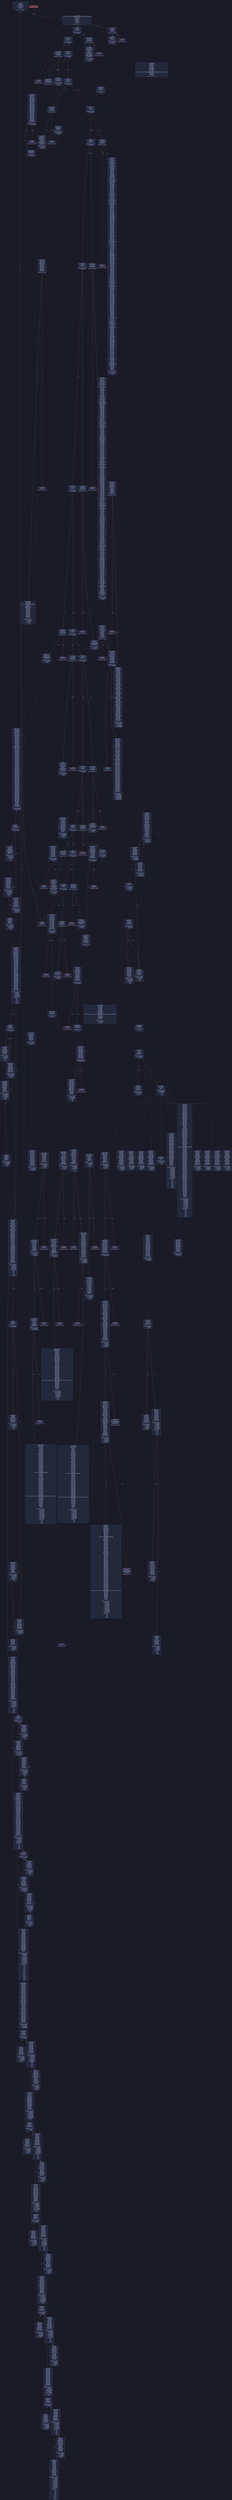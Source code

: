 digraph G {
    node [shape=box, style="filled, rounded", color="#565f89", fontcolor="#c0caf5", fontname="Helvetica", fillcolor="#24283b"];
    edge [color="#414868", fontcolor="#c0caf5", fontname="Helvetica"];
    bgcolor="#1a1b26";
    0 [ label = "[00] PUSH1 80
[02] PUSH1 40
[04] MSTORE
[05] PUSH1 04
[07] CALLDATASIZE
[08] LT
[09] PUSH2 00da
[0c] JUMPI

Stack size req: 0, sizeΔ: 0
" shape = invhouse]
    1 [ label = "[0d] PUSH4 ffffffff
[12] PUSH29 0100000000000000000000000000000000000000000000000000000000
[30] PUSH1 00
[32] CALLDATALOAD
[33] DIV
[34] AND
[35] PUSH4 06fdde03
[3a] DUP2
[3b] EQ
[3c] PUSH2 00df
[3f] JUMPI

Stack size req: 0, sizeΔ: 1
"]
    2 [ label = "[40] DUP1
[41] PUSH4 095ea7b3
[46] EQ
[47] PUSH2 0169
[4a] JUMPI

Stack size req: 1, sizeΔ: 0
Entry->Op usage:
	0->70:EQ:1
"]
    3 [ label = "[4b] DUP1
[4c] PUSH4 18160ddd
[51] EQ
[52] PUSH2 018f
[55] JUMPI

Stack size req: 1, sizeΔ: 0
Entry->Op usage:
	0->81:EQ:1
"]
    4 [ label = "[56] DUP1
[57] PUSH4 19bece1b
[5c] EQ
[5d] PUSH2 01b6
[60] JUMPI

Stack size req: 1, sizeΔ: 0
Entry->Op usage:
	0->92:EQ:1
"]
    5 [ label = "[61] DUP1
[62] PUSH4 26ea7ab8
[67] EQ
[68] PUSH2 01c1
[6b] JUMPI

Stack size req: 1, sizeΔ: 0
Entry->Op usage:
	0->103:EQ:1
"]
    6 [ label = "[6c] DUP1
[6d] PUSH4 2a7e0cc0
[72] EQ
[73] PUSH2 01e2
[76] JUMPI

Stack size req: 1, sizeΔ: 0
Entry->Op usage:
	0->114:EQ:1
"]
    7 [ label = "[77] DUP1
[78] PUSH4 2d826eda
[7d] EQ
[7e] PUSH2 0349
[81] JUMPI

Stack size req: 1, sizeΔ: 0
Entry->Op usage:
	0->125:EQ:1
"]
    8 [ label = "[82] DUP1
[83] PUSH4 6352211e
[88] EQ
[89] PUSH2 04a6
[8c] JUMPI

Stack size req: 1, sizeΔ: 0
Entry->Op usage:
	0->136:EQ:1
"]
    9 [ label = "[8d] DUP1
[8e] PUSH4 6914db60
[93] EQ
[94] PUSH2 04da
[97] JUMPI

Stack size req: 1, sizeΔ: 0
Entry->Op usage:
	0->147:EQ:1
"]
    10 [ label = "[98] DUP1
[99] PUSH4 70a08231
[9e] EQ
[9f] PUSH2 0714
[a2] JUMPI

Stack size req: 1, sizeΔ: 0
Entry->Op usage:
	0->158:EQ:1
"]
    11 [ label = "[a3] DUP1
[a4] PUSH4 93316cdf
[a9] EQ
[aa] PUSH2 0735
[ad] JUMPI

Stack size req: 1, sizeΔ: 0
Entry->Op usage:
	0->169:EQ:1
"]
    12 [ label = "[ae] DUP1
[af] PUSH4 95d89b41
[b4] EQ
[b5] PUSH2 074d
[b8] JUMPI

Stack size req: 1, sizeΔ: 0
Entry->Op usage:
	0->180:EQ:1
"]
    13 [ label = "[b9] DUP1
[ba] PUSH4 a9059cbb
[bf] EQ
[c0] PUSH2 0762
[c3] JUMPI

Stack size req: 1, sizeΔ: 0
Entry->Op usage:
	0->191:EQ:1
"]
    14 [ label = "[c4] DUP1
[c5] PUSH4 b2e6ceeb
[ca] EQ
[cb] PUSH2 0786
[ce] JUMPI

Stack size req: 1, sizeΔ: 0
Entry->Op usage:
	0->202:EQ:1
"]
    15 [ label = "[cf] DUP1
[d0] PUSH4 f851a440
[d5] EQ
[d6] PUSH2 079e
[d9] JUMPI

Stack size req: 1, sizeΔ: 0
Entry->Op usage:
	0->213:EQ:1
"]
    16 [ label = "[da] JUMPDEST
[db] PUSH1 00
[dd] DUP1
[de] REVERT

Stack size req: 0, sizeΔ: 0
" color = "red"]
    17 [ label = "[df] JUMPDEST
[e0] CALLVALUE
[e1] DUP1
[e2] ISZERO
[e3] PUSH2 00eb
[e6] JUMPI

Stack size req: 0, sizeΔ: 1
"]
    18 [ label = "[e7] PUSH1 00
[e9] DUP1
[ea] REVERT

Stack size req: 0, sizeΔ: 0
" color = "red"]
    19 [ label = "[eb] JUMPDEST
[ec] POP
[ed] PUSH2 00f4
[f0] PUSH2 07b3
[f3] JUMP

Stack size req: 1, sizeΔ: 0
Entry->Op usage:
	0->236:POP:0
Entry->Exit:
	0->😵
"]
    20 [ label = "[f4] JUMPDEST
[f5] PUSH1 40
[f7] DUP1
[f8] MLOAD
[f9] PUSH1 20
[fb] DUP1
[fc] DUP3
[fd] MSTORE
[fe] DUP4
[ff] MLOAD
[0100] DUP2
[0101] DUP4
[0102] ADD
[0103] MSTORE
[0104] DUP4
[0105] MLOAD
[0106] SWAP2
[0107] SWAP3
[0108] DUP4
[0109] SWAP3
[010a] SWAP1
[010b] DUP4
[010c] ADD
[010d] SWAP2
[010e] DUP6
[010f] ADD
[0110] SWAP1
[0111] DUP1
[0112] DUP4
[0113] DUP4
[0114] PUSH1 00

Stack size req: 1, sizeΔ: 9
Entry->Op usage:
	0->255:MLOAD:0
	0->261:MLOAD:0
	0->271:ADD:0
"]
    21 [ label = "[0116] JUMPDEST
[0117] DUP4
[0118] DUP2
[0119] LT
[011a] ISZERO
[011b] PUSH2 012e
[011e] JUMPI

Stack size req: 4, sizeΔ: 0
Entry->Op usage:
	0->281:LT:0
	3->281:LT:1
"]
    22 [ label = "[011f] DUP2
[0120] DUP2
[0121] ADD
[0122] MLOAD
[0123] DUP4
[0124] DUP3
[0125] ADD
[0126] MSTORE
[0127] PUSH1 20
[0129] ADD
[012a] PUSH2 0116
[012d] JUMP

Stack size req: 3, sizeΔ: 0
Entry->Op usage:
	0->289:ADD:0
	0->293:ADD:0
	0->297:ADD:1
	1->289:ADD:1
	2->293:ADD:1
Entry->Exit:
	0->😵
"]
    23 [ label = "[012e] JUMPDEST
[012f] POP
[0130] POP
[0131] POP
[0132] POP
[0133] SWAP1
[0134] POP
[0135] SWAP1
[0136] DUP2
[0137] ADD
[0138] SWAP1
[0139] PUSH1 1f
[013b] AND
[013c] DUP1
[013d] ISZERO
[013e] PUSH2 015b
[0141] JUMPI

Stack size req: 7, sizeΔ: -5
Entry->Op usage:
	0->303:POP:0
	1->304:POP:0
	2->305:POP:0
	3->306:POP:0
	4->311:ADD:0
	4->315:AND:1
	4->317:ISZERO:0
	5->308:POP:0
	6->311:ADD:1
Entry->Exit:
	0->😵
	1->😵
	2->😵
	3->😵
	4->0
	5->😵
	6->😵
"]
    24 [ label = "[0142] DUP1
[0143] DUP3
[0144] SUB
[0145] DUP1
[0146] MLOAD
[0147] PUSH1 01
[0149] DUP4
[014a] PUSH1 20
[014c] SUB
[014d] PUSH2 0100
[0150] EXP
[0151] SUB
[0152] NOT
[0153] AND
[0154] DUP2
[0155] MSTORE
[0156] PUSH1 20
[0158] ADD
[0159] SWAP2
[015a] POP

Stack size req: 2, sizeΔ: 0
Entry->Op usage:
	0->324:SUB:1
	0->332:SUB:1
	1->324:SUB:0
	1->346:POP:0
Entry->Exit:
	1->😵
"]
    25 [ label = "[015b] JUMPDEST
[015c] POP
[015d] SWAP3
[015e] POP
[015f] POP
[0160] POP
[0161] PUSH1 40
[0163] MLOAD
[0164] DUP1
[0165] SWAP2
[0166] SUB
[0167] SWAP1
[0168] RETURN

Stack size req: 5, sizeΔ: -5
Entry->Op usage:
	0->348:POP:0
	1->358:SUB:0
	2->351:POP:0
	3->352:POP:0
	4->350:POP:0
Entry->Exit:
	0->😵
	1->😵
	2->😵
	3->😵
	4->😵
" color = "darkblue"]
    26 [ label = "[0169] JUMPDEST
[016a] CALLVALUE
[016b] DUP1
[016c] ISZERO
[016d] PUSH2 0175
[0170] JUMPI

Stack size req: 0, sizeΔ: 1
"]
    27 [ label = "[0171] PUSH1 00
[0173] DUP1
[0174] REVERT

Stack size req: 0, sizeΔ: 0
" color = "red"]
    28 [ label = "[0175] JUMPDEST
[0176] POP
[0177] PUSH2 018d
[017a] PUSH1 01
[017c] PUSH1 a0
[017e] PUSH1 02
[0180] EXP
[0181] SUB
[0182] PUSH1 04
[0184] CALLDATALOAD
[0185] AND
[0186] PUSH1 24
[0188] CALLDATALOAD
[0189] PUSH2 07eb
[018c] JUMP

Stack size req: 1, sizeΔ: 2
Entry->Op usage:
	0->374:POP:0
Entry->Exit:
	0->😵
"]
    29 [ label = "[018d] JUMPDEST
[018e] STOP

Stack size req: 0, sizeΔ: 0
" color = "darkblue"]
    30 [ label = "[018f] JUMPDEST
[0190] CALLVALUE
[0191] DUP1
[0192] ISZERO
[0193] PUSH2 019b
[0196] JUMPI

Stack size req: 0, sizeΔ: 1
"]
    31 [ label = "[0197] PUSH1 00
[0199] DUP1
[019a] REVERT

Stack size req: 0, sizeΔ: 0
" color = "red"]
    32 [ label = "[019b] JUMPDEST
[019c] POP
[019d] PUSH2 01a4
[01a0] PUSH2 0895
[01a3] JUMP

Stack size req: 1, sizeΔ: 0
Entry->Op usage:
	0->412:POP:0
Entry->Exit:
	0->😵
"]
    33 [ label = "[01a4] JUMPDEST
[01a5] PUSH1 40
[01a7] DUP1
[01a8] MLOAD
[01a9] SWAP2
[01aa] DUP3
[01ab] MSTORE
[01ac] MLOAD
[01ad] SWAP1
[01ae] DUP2
[01af] SWAP1
[01b0] SUB
[01b1] PUSH1 20
[01b3] ADD
[01b4] SWAP1
[01b5] RETURN

Stack size req: 1, sizeΔ: -1
Entry->Op usage:
	0->427:MSTORE:1
Entry->Exit:
	0->😵
" color = "darkblue"]
    34 [ label = "[01b6] JUMPDEST
[01b7] PUSH2 018d
[01ba] PUSH1 04
[01bc] CALLDATALOAD
[01bd] PUSH2 089b
[01c0] JUMP

Stack size req: 0, sizeΔ: 2
"]
    35 [ label = "[01c1] JUMPDEST
[01c2] CALLVALUE
[01c3] DUP1
[01c4] ISZERO
[01c5] PUSH2 01cd
[01c8] JUMPI

Stack size req: 0, sizeΔ: 1
"]
    36 [ label = "[01c9] PUSH1 00
[01cb] DUP1
[01cc] REVERT

Stack size req: 0, sizeΔ: 0
" color = "red"]
    37 [ label = "[01cd] JUMPDEST
[01ce] POP
[01cf] PUSH2 018d
[01d2] PUSH1 01
[01d4] PUSH1 a0
[01d6] PUSH1 02
[01d8] EXP
[01d9] SUB
[01da] PUSH1 04
[01dc] CALLDATALOAD
[01dd] AND
[01de] PUSH2 0a52
[01e1] JUMP

Stack size req: 1, sizeΔ: 1
Entry->Op usage:
	0->462:POP:0
Entry->Exit:
	0->😵
"]
    38 [ label = "[01e2] JUMPDEST
[01e3] CALLVALUE
[01e4] DUP1
[01e5] ISZERO
[01e6] PUSH2 01ee
[01e9] JUMPI

Stack size req: 0, sizeΔ: 1
"]
    39 [ label = "[01ea] PUSH1 00
[01ec] DUP1
[01ed] REVERT

Stack size req: 0, sizeΔ: 0
" color = "red"]
    40 [ label = "[01ee] JUMPDEST
[01ef] POP
[01f0] PUSH1 40
[01f2] DUP1
[01f3] MLOAD
[01f4] PUSH1 20
[01f6] PUSH1 04
[01f8] DUP1
[01f9] CALLDATALOAD
[01fa] DUP1
[01fb] DUP3
[01fc] ADD
[01fd] CALLDATALOAD
[01fe] PUSH1 1f
[0200] DUP2
[0201] ADD
[0202] DUP5
[0203] SWAP1
[0204] DIV
[0205] DUP5
[0206] MUL
[0207] DUP6
[0208] ADD
[0209] DUP5
[020a] ADD
[020b] SWAP1
[020c] SWAP6
[020d] MSTORE
[020e] DUP5
[020f] DUP5
[0210] MSTORE
[0211] PUSH2 0335
[0214] SWAP5
[0215] CALLDATASIZE
[0216] SWAP5
[0217] SWAP3
[0218] SWAP4
[0219] PUSH1 24
[021b] SWAP4
[021c] SWAP3
[021d] DUP5
[021e] ADD
[021f] SWAP2
[0220] SWAP1
[0221] DUP2
[0222] SWAP1
[0223] DUP5
[0224] ADD
[0225] DUP4
[0226] DUP3
[0227] DUP1
[0228] DUP3
[0229] DUP5
[022a] CALLDATACOPY
[022b] POP
[022c] POP
[022d] PUSH1 40
[022f] DUP1
[0230] MLOAD
[0231] PUSH1 20
[0233] PUSH1 1f
[0235] DUP10
[0236] CALLDATALOAD
[0237] DUP12
[0238] ADD
[0239] DUP1
[023a] CALLDATALOAD
[023b] SWAP2
[023c] DUP3
[023d] ADD
[023e] DUP4
[023f] SWAP1
[0240] DIV
[0241] DUP4
[0242] MUL
[0243] DUP5
[0244] ADD
[0245] DUP4
[0246] ADD
[0247] SWAP1
[0248] SWAP5
[0249] MSTORE
[024a] DUP1
[024b] DUP4
[024c] MSTORE
[024d] SWAP8
[024e] SWAP11
[024f] SWAP10
[0250] SWAP9
[0251] DUP2
[0252] ADD
[0253] SWAP8
[0254] SWAP2
[0255] SWAP7
[0256] POP
[0257] SWAP2
[0258] DUP3
[0259] ADD
[025a] SWAP5
[025b] POP
[025c] SWAP3
[025d] POP
[025e] DUP3
[025f] SWAP2
[0260] POP
[0261] DUP5
[0262] ADD
[0263] DUP4
[0264] DUP3
[0265] DUP1
[0266] DUP3
[0267] DUP5
[0268] CALLDATACOPY
[0269] POP
[026a] POP
[026b] PUSH1 40
[026d] DUP1
[026e] MLOAD
[026f] PUSH1 20
[0271] PUSH1 1f
[0273] DUP10
[0274] CALLDATALOAD
[0275] DUP12
[0276] ADD
[0277] DUP1
[0278] CALLDATALOAD
[0279] SWAP2
[027a] DUP3
[027b] ADD
[027c] DUP4
[027d] SWAP1
[027e] DIV
[027f] DUP4
[0280] MUL
[0281] DUP5
[0282] ADD
[0283] DUP4
[0284] ADD
[0285] SWAP1
[0286] SWAP5
[0287] MSTORE
[0288] DUP1
[0289] DUP4
[028a] MSTORE
[028b] SWAP8
[028c] SWAP11
[028d] SWAP10
[028e] SWAP9
[028f] DUP2
[0290] ADD
[0291] SWAP8
[0292] SWAP2
[0293] SWAP7
[0294] POP
[0295] SWAP2
[0296] DUP3
[0297] ADD
[0298] SWAP5
[0299] POP
[029a] SWAP3
[029b] POP
[029c] DUP3
[029d] SWAP2
[029e] POP
[029f] DUP5
[02a0] ADD
[02a1] DUP4
[02a2] DUP3
[02a3] DUP1
[02a4] DUP3
[02a5] DUP5
[02a6] CALLDATACOPY
[02a7] POP
[02a8] POP
[02a9] PUSH1 40
[02ab] DUP1
[02ac] MLOAD
[02ad] PUSH1 20
[02af] PUSH1 1f
[02b1] DUP10
[02b2] CALLDATALOAD
[02b3] DUP12
[02b4] ADD
[02b5] DUP1
[02b6] CALLDATALOAD
[02b7] SWAP2
[02b8] DUP3
[02b9] ADD
[02ba] DUP4
[02bb] SWAP1
[02bc] DIV
[02bd] DUP4
[02be] MUL
[02bf] DUP5
[02c0] ADD
[02c1] DUP4
[02c2] ADD
[02c3] SWAP1
[02c4] SWAP5
[02c5] MSTORE
[02c6] DUP1
[02c7] DUP4
[02c8] MSTORE
[02c9] SWAP8
[02ca] SWAP11
[02cb] SWAP10
[02cc] SWAP9
[02cd] DUP2
[02ce] ADD
[02cf] SWAP8
[02d0] SWAP2
[02d1] SWAP7
[02d2] POP
[02d3] SWAP2
[02d4] DUP3
[02d5] ADD
[02d6] SWAP5
[02d7] POP
[02d8] SWAP3
[02d9] POP
[02da] DUP3
[02db] SWAP2
[02dc] POP
[02dd] DUP5
[02de] ADD
[02df] DUP4
[02e0] DUP3
[02e1] DUP1
[02e2] DUP3
[02e3] DUP5
[02e4] CALLDATACOPY
[02e5] POP
[02e6] POP
[02e7] PUSH1 40
[02e9] DUP1
[02ea] MLOAD
[02eb] PUSH1 20
[02ed] PUSH1 1f
[02ef] DUP10
[02f0] CALLDATALOAD
[02f1] DUP12
[02f2] ADD
[02f3] DUP1
[02f4] CALLDATALOAD
[02f5] SWAP2
[02f6] DUP3
[02f7] ADD
[02f8] DUP4
[02f9] SWAP1
[02fa] DIV
[02fb] DUP4
[02fc] MUL
[02fd] DUP5
[02fe] ADD
[02ff] DUP4
[0300] ADD
[0301] SWAP1
[0302] SWAP5
[0303] MSTORE
[0304] DUP1
[0305] DUP4
[0306] MSTORE
[0307] SWAP8
[0308] SWAP11
[0309] SWAP10
[030a] SWAP9
[030b] DUP2
[030c] ADD
[030d] SWAP8
[030e] SWAP2
[030f] SWAP7
[0310] POP
[0311] SWAP2
[0312] DUP3
[0313] ADD
[0314] SWAP5
[0315] POP
[0316] SWAP3
[0317] POP
[0318] DUP3
[0319] SWAP2
[031a] POP
[031b] DUP5
[031c] ADD
[031d] DUP4
[031e] DUP3
[031f] DUP1
[0320] DUP3
[0321] DUP5
[0322] CALLDATACOPY
[0323] POP
[0324] SWAP5
[0325] SWAP8
[0326] POP
[0327] POP
[0328] SWAP4
[0329] CALLDATALOAD
[032a] SWAP5
[032b] POP
[032c] PUSH2 0a9c
[032f] SWAP4
[0330] POP
[0331] POP
[0332] POP
[0333] POP
[0334] JUMP

Stack size req: 1, sizeΔ: 6
Entry->Op usage:
	0->495:POP:0
Entry->Exit:
	0->😵
"]
    41 [ label = "[0335] JUMPDEST
[0336] PUSH1 40
[0338] DUP1
[0339] MLOAD
[033a] SWAP2
[033b] ISZERO
[033c] ISZERO
[033d] DUP3
[033e] MSTORE
[033f] MLOAD
[0340] SWAP1
[0341] DUP2
[0342] SWAP1
[0343] SUB
[0344] PUSH1 20
[0346] ADD
[0347] SWAP1
[0348] RETURN

Stack size req: 1, sizeΔ: -1
Entry->Op usage:
	0->827:ISZERO:0
Entry->Exit:
	0->😵
" color = "darkblue"]
    42 [ label = "[0349] JUMPDEST
[034a] CALLVALUE
[034b] DUP1
[034c] ISZERO
[034d] PUSH2 0355
[0350] JUMPI

Stack size req: 0, sizeΔ: 1
"]
    43 [ label = "[0351] PUSH1 00
[0353] DUP1
[0354] REVERT

Stack size req: 0, sizeΔ: 0
" color = "red"]
    44 [ label = "[0355] JUMPDEST
[0356] POP
[0357] PUSH1 40
[0359] DUP1
[035a] MLOAD
[035b] PUSH1 20
[035d] PUSH1 04
[035f] PUSH1 24
[0361] DUP1
[0362] CALLDATALOAD
[0363] DUP3
[0364] DUP2
[0365] ADD
[0366] CALLDATALOAD
[0367] PUSH1 1f
[0369] DUP2
[036a] ADD
[036b] DUP6
[036c] SWAP1
[036d] DIV
[036e] DUP6
[036f] MUL
[0370] DUP7
[0371] ADD
[0372] DUP6
[0373] ADD
[0374] SWAP1
[0375] SWAP7
[0376] MSTORE
[0377] DUP6
[0378] DUP6
[0379] MSTORE
[037a] PUSH2 0335
[037d] SWAP6
[037e] DUP4
[037f] CALLDATALOAD
[0380] SWAP6
[0381] CALLDATASIZE
[0382] SWAP6
[0383] PUSH1 44
[0385] SWAP5
[0386] SWAP2
[0387] SWAP4
[0388] SWAP1
[0389] SWAP2
[038a] ADD
[038b] SWAP2
[038c] SWAP1
[038d] DUP2
[038e] SWAP1
[038f] DUP5
[0390] ADD
[0391] DUP4
[0392] DUP3
[0393] DUP1
[0394] DUP3
[0395] DUP5
[0396] CALLDATACOPY
[0397] POP
[0398] POP
[0399] PUSH1 40
[039b] DUP1
[039c] MLOAD
[039d] PUSH1 20
[039f] PUSH1 1f
[03a1] DUP10
[03a2] CALLDATALOAD
[03a3] DUP12
[03a4] ADD
[03a5] DUP1
[03a6] CALLDATALOAD
[03a7] SWAP2
[03a8] DUP3
[03a9] ADD
[03aa] DUP4
[03ab] SWAP1
[03ac] DIV
[03ad] DUP4
[03ae] MUL
[03af] DUP5
[03b0] ADD
[03b1] DUP4
[03b2] ADD
[03b3] SWAP1
[03b4] SWAP5
[03b5] MSTORE
[03b6] DUP1
[03b7] DUP4
[03b8] MSTORE
[03b9] SWAP8
[03ba] SWAP11
[03bb] SWAP10
[03bc] SWAP9
[03bd] DUP2
[03be] ADD
[03bf] SWAP8
[03c0] SWAP2
[03c1] SWAP7
[03c2] POP
[03c3] SWAP2
[03c4] DUP3
[03c5] ADD
[03c6] SWAP5
[03c7] POP
[03c8] SWAP3
[03c9] POP
[03ca] DUP3
[03cb] SWAP2
[03cc] POP
[03cd] DUP5
[03ce] ADD
[03cf] DUP4
[03d0] DUP3
[03d1] DUP1
[03d2] DUP3
[03d3] DUP5
[03d4] CALLDATACOPY
[03d5] POP
[03d6] POP
[03d7] PUSH1 40
[03d9] DUP1
[03da] MLOAD
[03db] PUSH1 20
[03dd] PUSH1 1f
[03df] DUP10
[03e0] CALLDATALOAD
[03e1] DUP12
[03e2] ADD
[03e3] DUP1
[03e4] CALLDATALOAD
[03e5] SWAP2
[03e6] DUP3
[03e7] ADD
[03e8] DUP4
[03e9] SWAP1
[03ea] DIV
[03eb] DUP4
[03ec] MUL
[03ed] DUP5
[03ee] ADD
[03ef] DUP4
[03f0] ADD
[03f1] SWAP1
[03f2] SWAP5
[03f3] MSTORE
[03f4] DUP1
[03f5] DUP4
[03f6] MSTORE
[03f7] SWAP8
[03f8] SWAP11
[03f9] SWAP10
[03fa] SWAP9
[03fb] DUP2
[03fc] ADD
[03fd] SWAP8
[03fe] SWAP2
[03ff] SWAP7
[0400] POP
[0401] SWAP2
[0402] DUP3
[0403] ADD
[0404] SWAP5
[0405] POP
[0406] SWAP3
[0407] POP
[0408] DUP3
[0409] SWAP2
[040a] POP
[040b] DUP5
[040c] ADD
[040d] DUP4
[040e] DUP3
[040f] DUP1
[0410] DUP3
[0411] DUP5
[0412] CALLDATACOPY
[0413] POP
[0414] POP
[0415] PUSH1 40
[0417] DUP1
[0418] MLOAD
[0419] PUSH1 20
[041b] PUSH1 1f
[041d] DUP10
[041e] CALLDATALOAD
[041f] DUP12
[0420] ADD
[0421] DUP1
[0422] CALLDATALOAD
[0423] SWAP2
[0424] DUP3
[0425] ADD
[0426] DUP4
[0427] SWAP1
[0428] DIV
[0429] DUP4
[042a] MUL
[042b] DUP5
[042c] ADD
[042d] DUP4
[042e] ADD
[042f] SWAP1
[0430] SWAP5
[0431] MSTORE
[0432] DUP1
[0433] DUP4
[0434] MSTORE
[0435] SWAP8
[0436] SWAP11
[0437] SWAP10
[0438] SWAP9
[0439] DUP2
[043a] ADD
[043b] SWAP8
[043c] SWAP2
[043d] SWAP7
[043e] POP
[043f] SWAP2
[0440] DUP3
[0441] ADD
[0442] SWAP5
[0443] POP
[0444] SWAP3
[0445] POP
[0446] DUP3
[0447] SWAP2
[0448] POP
[0449] DUP5
[044a] ADD
[044b] DUP4
[044c] DUP3
[044d] DUP1
[044e] DUP3
[044f] DUP5
[0450] CALLDATACOPY
[0451] POP
[0452] POP
[0453] PUSH1 40
[0455] DUP1
[0456] MLOAD
[0457] PUSH1 20
[0459] PUSH1 1f
[045b] DUP10
[045c] CALLDATALOAD
[045d] DUP12
[045e] ADD
[045f] DUP1
[0460] CALLDATALOAD
[0461] SWAP2
[0462] DUP3
[0463] ADD
[0464] DUP4
[0465] SWAP1
[0466] DIV
[0467] DUP4
[0468] MUL
[0469] DUP5
[046a] ADD
[046b] DUP4
[046c] ADD
[046d] SWAP1
[046e] SWAP5
[046f] MSTORE
[0470] DUP1
[0471] DUP4
[0472] MSTORE
[0473] SWAP8
[0474] SWAP11
[0475] SWAP10
[0476] SWAP9
[0477] DUP2
[0478] ADD
[0479] SWAP8
[047a] SWAP2
[047b] SWAP7
[047c] POP
[047d] SWAP2
[047e] DUP3
[047f] ADD
[0480] SWAP5
[0481] POP
[0482] SWAP3
[0483] POP
[0484] DUP3
[0485] SWAP2
[0486] POP
[0487] DUP5
[0488] ADD
[0489] DUP4
[048a] DUP3
[048b] DUP1
[048c] DUP3
[048d] DUP5
[048e] CALLDATACOPY
[048f] POP
[0490] SWAP5
[0491] SWAP8
[0492] POP
[0493] POP
[0494] DUP5
[0495] CALLDATALOAD
[0496] SWAP6
[0497] POP
[0498] POP
[0499] POP
[049a] POP
[049b] POP
[049c] PUSH1 20
[049e] ADD
[049f] CALLDATALOAD
[04a0] ISZERO
[04a1] ISZERO
[04a2] PUSH2 0c28
[04a5] JUMP

Stack size req: 1, sizeΔ: 8
Entry->Op usage:
	0->854:POP:0
Entry->Exit:
	0->😵
"]
    45 [ label = "[04a6] JUMPDEST
[04a7] CALLVALUE
[04a8] DUP1
[04a9] ISZERO
[04aa] PUSH2 04b2
[04ad] JUMPI

Stack size req: 0, sizeΔ: 1
"]
    46 [ label = "[04ae] PUSH1 00
[04b0] DUP1
[04b1] REVERT

Stack size req: 0, sizeΔ: 0
" color = "red"]
    47 [ label = "[04b2] JUMPDEST
[04b3] POP
[04b4] PUSH2 04be
[04b7] PUSH1 04
[04b9] CALLDATALOAD
[04ba] PUSH2 0d5c
[04bd] JUMP

Stack size req: 1, sizeΔ: 1
Entry->Op usage:
	0->1203:POP:0
Entry->Exit:
	0->😵
"]
    48 [ label = "[04be] JUMPDEST
[04bf] PUSH1 40
[04c1] DUP1
[04c2] MLOAD
[04c3] PUSH1 01
[04c5] PUSH1 a0
[04c7] PUSH1 02
[04c9] EXP
[04ca] SUB
[04cb] SWAP1
[04cc] SWAP3
[04cd] AND
[04ce] DUP3
[04cf] MSTORE
[04d0] MLOAD
[04d1] SWAP1
[04d2] DUP2
[04d3] SWAP1
[04d4] SUB
[04d5] PUSH1 20
[04d7] ADD
[04d8] SWAP1
[04d9] RETURN

Stack size req: 1, sizeΔ: -1
Entry->Op usage:
	0->1229:AND:0
	0->1231:MSTORE:1
Entry->Exit:
	0->😵
" color = "darkblue"]
    49 [ label = "[04da] JUMPDEST
[04db] CALLVALUE
[04dc] DUP1
[04dd] ISZERO
[04de] PUSH2 04e6
[04e1] JUMPI

Stack size req: 0, sizeΔ: 1
"]
    50 [ label = "[04e2] PUSH1 00
[04e4] DUP1
[04e5] REVERT

Stack size req: 0, sizeΔ: 0
" color = "red"]
    51 [ label = "[04e6] JUMPDEST
[04e7] POP
[04e8] PUSH2 04f2
[04eb] PUSH1 04
[04ed] CALLDATALOAD
[04ee] PUSH2 0d95
[04f1] JUMP

Stack size req: 1, sizeΔ: 1
Entry->Op usage:
	0->1255:POP:0
Entry->Exit:
	0->😵
"]
    52 [ label = "[04f2] JUMPDEST
[04f3] PUSH1 40
[04f5] MLOAD
[04f6] DUP1
[04f7] DUP1
[04f8] PUSH1 20
[04fa] ADD
[04fb] DUP1
[04fc] PUSH1 20
[04fe] ADD
[04ff] DUP1
[0500] PUSH1 20
[0502] ADD
[0503] DUP1
[0504] PUSH1 20
[0506] ADD
[0507] DUP1
[0508] PUSH1 20
[050a] ADD
[050b] DUP9
[050c] DUP2
[050d] MSTORE
[050e] PUSH1 20
[0510] ADD
[0511] DUP8
[0512] ISZERO
[0513] ISZERO
[0514] ISZERO
[0515] ISZERO
[0516] DUP2
[0517] MSTORE
[0518] PUSH1 20
[051a] ADD
[051b] DUP7
[051c] DUP2
[051d] SUB
[051e] DUP7
[051f] MSTORE
[0520] DUP14
[0521] DUP2
[0522] DUP2
[0523] MLOAD
[0524] DUP2
[0525] MSTORE
[0526] PUSH1 20
[0528] ADD
[0529] SWAP2
[052a] POP
[052b] DUP1
[052c] MLOAD
[052d] SWAP1
[052e] PUSH1 20
[0530] ADD
[0531] SWAP1
[0532] DUP1
[0533] DUP4
[0534] DUP4
[0535] PUSH1 00

Stack size req: 7, sizeΔ: 13
Entry->Op usage:
	0->1298:ISZERO:0
	1->1293:MSTORE:1
	6->1315:MLOAD:0
	6->1324:MLOAD:0
	6->1328:ADD:1
"]
    53 [ label = "[0537] JUMPDEST
[0538] DUP4
[0539] DUP2
[053a] LT
[053b] ISZERO
[053c] PUSH2 054f
[053f] JUMPI

Stack size req: 4, sizeΔ: 0
Entry->Op usage:
	0->1338:LT:0
	3->1338:LT:1
"]
    54 [ label = "[0540] DUP2
[0541] DUP2
[0542] ADD
[0543] MLOAD
[0544] DUP4
[0545] DUP3
[0546] ADD
[0547] MSTORE
[0548] PUSH1 20
[054a] ADD
[054b] PUSH2 0537
[054e] JUMP

Stack size req: 3, sizeΔ: 0
Entry->Op usage:
	0->1346:ADD:0
	0->1350:ADD:0
	0->1354:ADD:1
	1->1346:ADD:1
	2->1350:ADD:1
Entry->Exit:
	0->😵
"]
    55 [ label = "[054f] JUMPDEST
[0550] POP
[0551] POP
[0552] POP
[0553] POP
[0554] SWAP1
[0555] POP
[0556] SWAP1
[0557] DUP2
[0558] ADD
[0559] SWAP1
[055a] PUSH1 1f
[055c] AND
[055d] DUP1
[055e] ISZERO
[055f] PUSH2 057c
[0562] JUMPI

Stack size req: 7, sizeΔ: -5
Entry->Op usage:
	0->1360:POP:0
	1->1361:POP:0
	2->1362:POP:0
	3->1363:POP:0
	4->1368:ADD:0
	4->1372:AND:1
	4->1374:ISZERO:0
	5->1365:POP:0
	6->1368:ADD:1
Entry->Exit:
	0->😵
	1->😵
	2->😵
	3->😵
	4->0
	5->😵
	6->😵
"]
    56 [ label = "[0563] DUP1
[0564] DUP3
[0565] SUB
[0566] DUP1
[0567] MLOAD
[0568] PUSH1 01
[056a] DUP4
[056b] PUSH1 20
[056d] SUB
[056e] PUSH2 0100
[0571] EXP
[0572] SUB
[0573] NOT
[0574] AND
[0575] DUP2
[0576] MSTORE
[0577] PUSH1 20
[0579] ADD
[057a] SWAP2
[057b] POP

Stack size req: 2, sizeΔ: 0
Entry->Op usage:
	0->1381:SUB:1
	0->1389:SUB:1
	1->1381:SUB:0
	1->1403:POP:0
Entry->Exit:
	1->😵
"]
    57 [ label = "[057c] JUMPDEST
[057d] POP
[057e] DUP7
[057f] DUP2
[0580] SUB
[0581] DUP6
[0582] MSTORE
[0583] DUP13
[0584] MLOAD
[0585] DUP2
[0586] MSTORE
[0587] DUP13
[0588] MLOAD
[0589] PUSH1 20
[058b] SWAP2
[058c] DUP3
[058d] ADD
[058e] SWAP2
[058f] DUP15
[0590] ADD
[0591] SWAP1
[0592] DUP1
[0593] DUP4
[0594] DUP4
[0595] PUSH1 00

Stack size req: 14, sizeΔ: 5
Entry->Op usage:
	0->1405:POP:0
	1->1408:SUB:0
	1->1414:MSTORE:0
	1->1421:ADD:1
	5->1410:MSTORE:0
	7->1408:SUB:1
	13->1412:MLOAD:0
	13->1416:MLOAD:0
	13->1424:ADD:0
Entry->Exit:
	0->😵
	1->😵
"]
    58 [ label = "[0597] JUMPDEST
[0598] DUP4
[0599] DUP2
[059a] LT
[059b] ISZERO
[059c] PUSH2 05af
[059f] JUMPI

Stack size req: 4, sizeΔ: 0
Entry->Op usage:
	0->1434:LT:0
	3->1434:LT:1
"]
    59 [ label = "[05a0] DUP2
[05a1] DUP2
[05a2] ADD
[05a3] MLOAD
[05a4] DUP4
[05a5] DUP3
[05a6] ADD
[05a7] MSTORE
[05a8] PUSH1 20
[05aa] ADD
[05ab] PUSH2 0597
[05ae] JUMP

Stack size req: 3, sizeΔ: 0
Entry->Op usage:
	0->1442:ADD:0
	0->1446:ADD:0
	0->1450:ADD:1
	1->1442:ADD:1
	2->1446:ADD:1
Entry->Exit:
	0->😵
"]
    60 [ label = "[05af] JUMPDEST
[05b0] POP
[05b1] POP
[05b2] POP
[05b3] POP
[05b4] SWAP1
[05b5] POP
[05b6] SWAP1
[05b7] DUP2
[05b8] ADD
[05b9] SWAP1
[05ba] PUSH1 1f
[05bc] AND
[05bd] DUP1
[05be] ISZERO
[05bf] PUSH2 05dc
[05c2] JUMPI

Stack size req: 7, sizeΔ: -5
Entry->Op usage:
	0->1456:POP:0
	1->1457:POP:0
	2->1458:POP:0
	3->1459:POP:0
	4->1464:ADD:0
	4->1468:AND:1
	4->1470:ISZERO:0
	5->1461:POP:0
	6->1464:ADD:1
Entry->Exit:
	0->😵
	1->😵
	2->😵
	3->😵
	4->0
	5->😵
	6->😵
"]
    61 [ label = "[05c3] DUP1
[05c4] DUP3
[05c5] SUB
[05c6] DUP1
[05c7] MLOAD
[05c8] PUSH1 01
[05ca] DUP4
[05cb] PUSH1 20
[05cd] SUB
[05ce] PUSH2 0100
[05d1] EXP
[05d2] SUB
[05d3] NOT
[05d4] AND
[05d5] DUP2
[05d6] MSTORE
[05d7] PUSH1 20
[05d9] ADD
[05da] SWAP2
[05db] POP

Stack size req: 2, sizeΔ: 0
Entry->Op usage:
	0->1477:SUB:1
	0->1485:SUB:1
	1->1477:SUB:0
	1->1499:POP:0
Entry->Exit:
	1->😵
"]
    62 [ label = "[05dc] JUMPDEST
[05dd] POP
[05de] DUP7
[05df] DUP2
[05e0] SUB
[05e1] DUP5
[05e2] MSTORE
[05e3] DUP12
[05e4] MLOAD
[05e5] DUP2
[05e6] MSTORE
[05e7] DUP12
[05e8] MLOAD
[05e9] PUSH1 20
[05eb] SWAP2
[05ec] DUP3
[05ed] ADD
[05ee] SWAP2
[05ef] DUP14
[05f0] ADD
[05f1] SWAP1
[05f2] DUP1
[05f3] DUP4
[05f4] DUP4
[05f5] PUSH1 00

Stack size req: 13, sizeΔ: 5
Entry->Op usage:
	0->1501:POP:0
	1->1504:SUB:0
	1->1510:MSTORE:0
	1->1517:ADD:1
	4->1506:MSTORE:0
	7->1504:SUB:1
	12->1508:MLOAD:0
	12->1512:MLOAD:0
	12->1520:ADD:0
Entry->Exit:
	0->😵
	1->😵
"]
    63 [ label = "[05f7] JUMPDEST
[05f8] DUP4
[05f9] DUP2
[05fa] LT
[05fb] ISZERO
[05fc] PUSH2 060f
[05ff] JUMPI

Stack size req: 4, sizeΔ: 0
Entry->Op usage:
	0->1530:LT:0
	3->1530:LT:1
"]
    64 [ label = "[0600] DUP2
[0601] DUP2
[0602] ADD
[0603] MLOAD
[0604] DUP4
[0605] DUP3
[0606] ADD
[0607] MSTORE
[0608] PUSH1 20
[060a] ADD
[060b] PUSH2 05f7
[060e] JUMP

Stack size req: 3, sizeΔ: 0
Entry->Op usage:
	0->1538:ADD:0
	0->1542:ADD:0
	0->1546:ADD:1
	1->1538:ADD:1
	2->1542:ADD:1
Entry->Exit:
	0->😵
"]
    65 [ label = "[060f] JUMPDEST
[0610] POP
[0611] POP
[0612] POP
[0613] POP
[0614] SWAP1
[0615] POP
[0616] SWAP1
[0617] DUP2
[0618] ADD
[0619] SWAP1
[061a] PUSH1 1f
[061c] AND
[061d] DUP1
[061e] ISZERO
[061f] PUSH2 063c
[0622] JUMPI

Stack size req: 7, sizeΔ: -5
Entry->Op usage:
	0->1552:POP:0
	1->1553:POP:0
	2->1554:POP:0
	3->1555:POP:0
	4->1560:ADD:0
	4->1564:AND:1
	4->1566:ISZERO:0
	5->1557:POP:0
	6->1560:ADD:1
Entry->Exit:
	0->😵
	1->😵
	2->😵
	3->😵
	4->0
	5->😵
	6->😵
"]
    66 [ label = "[0623] DUP1
[0624] DUP3
[0625] SUB
[0626] DUP1
[0627] MLOAD
[0628] PUSH1 01
[062a] DUP4
[062b] PUSH1 20
[062d] SUB
[062e] PUSH2 0100
[0631] EXP
[0632] SUB
[0633] NOT
[0634] AND
[0635] DUP2
[0636] MSTORE
[0637] PUSH1 20
[0639] ADD
[063a] SWAP2
[063b] POP

Stack size req: 2, sizeΔ: 0
Entry->Op usage:
	0->1573:SUB:1
	0->1581:SUB:1
	1->1573:SUB:0
	1->1595:POP:0
Entry->Exit:
	1->😵
"]
    67 [ label = "[063c] JUMPDEST
[063d] POP
[063e] DUP7
[063f] DUP2
[0640] SUB
[0641] DUP4
[0642] MSTORE
[0643] DUP11
[0644] MLOAD
[0645] DUP2
[0646] MSTORE
[0647] DUP11
[0648] MLOAD
[0649] PUSH1 20
[064b] SWAP2
[064c] DUP3
[064d] ADD
[064e] SWAP2
[064f] DUP13
[0650] ADD
[0651] SWAP1
[0652] DUP1
[0653] DUP4
[0654] DUP4
[0655] PUSH1 00

Stack size req: 12, sizeΔ: 5
Entry->Op usage:
	0->1597:POP:0
	1->1600:SUB:0
	1->1606:MSTORE:0
	1->1613:ADD:1
	3->1602:MSTORE:0
	7->1600:SUB:1
	11->1604:MLOAD:0
	11->1608:MLOAD:0
	11->1616:ADD:0
Entry->Exit:
	0->😵
	1->😵
"]
    68 [ label = "[0657] JUMPDEST
[0658] DUP4
[0659] DUP2
[065a] LT
[065b] ISZERO
[065c] PUSH2 066f
[065f] JUMPI

Stack size req: 4, sizeΔ: 0
Entry->Op usage:
	0->1626:LT:0
	3->1626:LT:1
"]
    69 [ label = "[0660] DUP2
[0661] DUP2
[0662] ADD
[0663] MLOAD
[0664] DUP4
[0665] DUP3
[0666] ADD
[0667] MSTORE
[0668] PUSH1 20
[066a] ADD
[066b] PUSH2 0657
[066e] JUMP

Stack size req: 3, sizeΔ: 0
Entry->Op usage:
	0->1634:ADD:0
	0->1638:ADD:0
	0->1642:ADD:1
	1->1634:ADD:1
	2->1638:ADD:1
Entry->Exit:
	0->😵
"]
    70 [ label = "[066f] JUMPDEST
[0670] POP
[0671] POP
[0672] POP
[0673] POP
[0674] SWAP1
[0675] POP
[0676] SWAP1
[0677] DUP2
[0678] ADD
[0679] SWAP1
[067a] PUSH1 1f
[067c] AND
[067d] DUP1
[067e] ISZERO
[067f] PUSH2 069c
[0682] JUMPI

Stack size req: 7, sizeΔ: -5
Entry->Op usage:
	0->1648:POP:0
	1->1649:POP:0
	2->1650:POP:0
	3->1651:POP:0
	4->1656:ADD:0
	4->1660:AND:1
	4->1662:ISZERO:0
	5->1653:POP:0
	6->1656:ADD:1
Entry->Exit:
	0->😵
	1->😵
	2->😵
	3->😵
	4->0
	5->😵
	6->😵
"]
    71 [ label = "[0683] DUP1
[0684] DUP3
[0685] SUB
[0686] DUP1
[0687] MLOAD
[0688] PUSH1 01
[068a] DUP4
[068b] PUSH1 20
[068d] SUB
[068e] PUSH2 0100
[0691] EXP
[0692] SUB
[0693] NOT
[0694] AND
[0695] DUP2
[0696] MSTORE
[0697] PUSH1 20
[0699] ADD
[069a] SWAP2
[069b] POP

Stack size req: 2, sizeΔ: 0
Entry->Op usage:
	0->1669:SUB:1
	0->1677:SUB:1
	1->1669:SUB:0
	1->1691:POP:0
Entry->Exit:
	1->😵
"]
    72 [ label = "[069c] JUMPDEST
[069d] POP
[069e] DUP7
[069f] DUP2
[06a0] SUB
[06a1] DUP3
[06a2] MSTORE
[06a3] DUP10
[06a4] MLOAD
[06a5] DUP2
[06a6] MSTORE
[06a7] DUP10
[06a8] MLOAD
[06a9] PUSH1 20
[06ab] SWAP2
[06ac] DUP3
[06ad] ADD
[06ae] SWAP2
[06af] DUP12
[06b0] ADD
[06b1] SWAP1
[06b2] DUP1
[06b3] DUP4
[06b4] DUP4
[06b5] PUSH1 00

Stack size req: 11, sizeΔ: 5
Entry->Op usage:
	0->1693:POP:0
	1->1696:SUB:0
	1->1702:MSTORE:0
	1->1709:ADD:1
	2->1698:MSTORE:0
	7->1696:SUB:1
	10->1700:MLOAD:0
	10->1704:MLOAD:0
	10->1712:ADD:0
Entry->Exit:
	0->😵
	1->😵
"]
    73 [ label = "[06b7] JUMPDEST
[06b8] DUP4
[06b9] DUP2
[06ba] LT
[06bb] ISZERO
[06bc] PUSH2 06cf
[06bf] JUMPI

Stack size req: 4, sizeΔ: 0
Entry->Op usage:
	0->1722:LT:0
	3->1722:LT:1
"]
    74 [ label = "[06c0] DUP2
[06c1] DUP2
[06c2] ADD
[06c3] MLOAD
[06c4] DUP4
[06c5] DUP3
[06c6] ADD
[06c7] MSTORE
[06c8] PUSH1 20
[06ca] ADD
[06cb] PUSH2 06b7
[06ce] JUMP

Stack size req: 3, sizeΔ: 0
Entry->Op usage:
	0->1730:ADD:0
	0->1734:ADD:0
	0->1738:ADD:1
	1->1730:ADD:1
	2->1734:ADD:1
Entry->Exit:
	0->😵
"]
    75 [ label = "[06cf] JUMPDEST
[06d0] POP
[06d1] POP
[06d2] POP
[06d3] POP
[06d4] SWAP1
[06d5] POP
[06d6] SWAP1
[06d7] DUP2
[06d8] ADD
[06d9] SWAP1
[06da] PUSH1 1f
[06dc] AND
[06dd] DUP1
[06de] ISZERO
[06df] PUSH2 06fc
[06e2] JUMPI

Stack size req: 7, sizeΔ: -5
Entry->Op usage:
	0->1744:POP:0
	1->1745:POP:0
	2->1746:POP:0
	3->1747:POP:0
	4->1752:ADD:0
	4->1756:AND:1
	4->1758:ISZERO:0
	5->1749:POP:0
	6->1752:ADD:1
Entry->Exit:
	0->😵
	1->😵
	2->😵
	3->😵
	4->0
	5->😵
	6->😵
"]
    76 [ label = "[06e3] DUP1
[06e4] DUP3
[06e5] SUB
[06e6] DUP1
[06e7] MLOAD
[06e8] PUSH1 01
[06ea] DUP4
[06eb] PUSH1 20
[06ed] SUB
[06ee] PUSH2 0100
[06f1] EXP
[06f2] SUB
[06f3] NOT
[06f4] AND
[06f5] DUP2
[06f6] MSTORE
[06f7] PUSH1 20
[06f9] ADD
[06fa] SWAP2
[06fb] POP

Stack size req: 2, sizeΔ: 0
Entry->Op usage:
	0->1765:SUB:1
	0->1773:SUB:1
	1->1765:SUB:0
	1->1787:POP:0
Entry->Exit:
	1->😵
"]
    77 [ label = "[06fc] JUMPDEST
[06fd] POP
[06fe] SWAP13
[06ff] POP
[0700] POP
[0701] POP
[0702] POP
[0703] POP
[0704] POP
[0705] POP
[0706] POP
[0707] POP
[0708] POP
[0709] POP
[070a] POP
[070b] POP
[070c] PUSH1 40
[070e] MLOAD
[070f] DUP1
[0710] SWAP2
[0711] SUB
[0712] SWAP1
[0713] RETURN

Stack size req: 15, sizeΔ: -15
Entry->Op usage:
	0->1789:POP:0
	1->1809:SUB:0
	2->1792:POP:0
	3->1793:POP:0
	4->1794:POP:0
	5->1795:POP:0
	6->1796:POP:0
	7->1797:POP:0
	8->1798:POP:0
	9->1799:POP:0
	10->1800:POP:0
	11->1801:POP:0
	12->1802:POP:0
	13->1803:POP:0
	14->1791:POP:0
Entry->Exit:
	0->😵
	1->😵
	2->😵
	3->😵
	4->😵
	5->😵
	6->😵
	7->😵
	8->😵
	9->😵
	10->😵
	11->😵
	12->😵
	13->😵
	14->😵
" color = "darkblue"]
    78 [ label = "[0714] JUMPDEST
[0715] CALLVALUE
[0716] DUP1
[0717] ISZERO
[0718] PUSH2 0720
[071b] JUMPI

Stack size req: 0, sizeΔ: 1
"]
    79 [ label = "[071c] PUSH1 00
[071e] DUP1
[071f] REVERT

Stack size req: 0, sizeΔ: 0
" color = "red"]
    80 [ label = "[0720] JUMPDEST
[0721] POP
[0722] PUSH2 01a4
[0725] PUSH1 01
[0727] PUSH1 a0
[0729] PUSH1 02
[072b] EXP
[072c] SUB
[072d] PUSH1 04
[072f] CALLDATALOAD
[0730] AND
[0731] PUSH2 10b6
[0734] JUMP

Stack size req: 1, sizeΔ: 1
Entry->Op usage:
	0->1825:POP:0
Entry->Exit:
	0->😵
"]
    81 [ label = "[0735] JUMPDEST
[0736] CALLVALUE
[0737] DUP1
[0738] ISZERO
[0739] PUSH2 0741
[073c] JUMPI

Stack size req: 0, sizeΔ: 1
"]
    82 [ label = "[073d] PUSH1 00
[073f] DUP1
[0740] REVERT

Stack size req: 0, sizeΔ: 0
" color = "red"]
    83 [ label = "[0741] JUMPDEST
[0742] POP
[0743] PUSH2 018d
[0746] PUSH1 04
[0748] CALLDATALOAD
[0749] PUSH2 10d1
[074c] JUMP

Stack size req: 1, sizeΔ: 1
Entry->Op usage:
	0->1858:POP:0
Entry->Exit:
	0->😵
"]
    84 [ label = "[074d] JUMPDEST
[074e] CALLVALUE
[074f] DUP1
[0750] ISZERO
[0751] PUSH2 0759
[0754] JUMPI

Stack size req: 0, sizeΔ: 1
"]
    85 [ label = "[0755] PUSH1 00
[0757] DUP1
[0758] REVERT

Stack size req: 0, sizeΔ: 0
" color = "red"]
    86 [ label = "[0759] JUMPDEST
[075a] POP
[075b] PUSH2 00f4
[075e] PUSH2 1132
[0761] JUMP

Stack size req: 1, sizeΔ: 0
Entry->Op usage:
	0->1882:POP:0
Entry->Exit:
	0->😵
"]
    87 [ label = "[0762] JUMPDEST
[0763] CALLVALUE
[0764] DUP1
[0765] ISZERO
[0766] PUSH2 076e
[0769] JUMPI

Stack size req: 0, sizeΔ: 1
"]
    88 [ label = "[076a] PUSH1 00
[076c] DUP1
[076d] REVERT

Stack size req: 0, sizeΔ: 0
" color = "red"]
    89 [ label = "[076e] JUMPDEST
[076f] POP
[0770] PUSH2 018d
[0773] PUSH1 01
[0775] PUSH1 a0
[0777] PUSH1 02
[0779] EXP
[077a] SUB
[077b] PUSH1 04
[077d] CALLDATALOAD
[077e] AND
[077f] PUSH1 24
[0781] CALLDATALOAD
[0782] PUSH2 1169
[0785] JUMP

Stack size req: 1, sizeΔ: 2
Entry->Op usage:
	0->1903:POP:0
Entry->Exit:
	0->😵
"]
    90 [ label = "[0786] JUMPDEST
[0787] CALLVALUE
[0788] DUP1
[0789] ISZERO
[078a] PUSH2 0792
[078d] JUMPI

Stack size req: 0, sizeΔ: 1
"]
    91 [ label = "[078e] PUSH1 00
[0790] DUP1
[0791] REVERT

Stack size req: 0, sizeΔ: 0
" color = "red"]
    92 [ label = "[0792] JUMPDEST
[0793] POP
[0794] PUSH2 018d
[0797] PUSH1 04
[0799] CALLDATALOAD
[079a] PUSH2 1270
[079d] JUMP

Stack size req: 1, sizeΔ: 1
Entry->Op usage:
	0->1939:POP:0
Entry->Exit:
	0->😵
"]
    93 [ label = "[079e] JUMPDEST
[079f] CALLVALUE
[07a0] DUP1
[07a1] ISZERO
[07a2] PUSH2 07aa
[07a5] JUMPI

Stack size req: 0, sizeΔ: 1
"]
    94 [ label = "[07a6] PUSH1 00
[07a8] DUP1
[07a9] REVERT

Stack size req: 0, sizeΔ: 0
" color = "red"]
    95 [ label = "[07aa] JUMPDEST
[07ab] POP
[07ac] PUSH2 04be
[07af] PUSH2 137e
[07b2] JUMP

Stack size req: 1, sizeΔ: 0
Entry->Op usage:
	0->1963:POP:0
Entry->Exit:
	0->😵
"]
    96 [ label = "[07b3] JUMPDEST
[07b4] PUSH1 40
[07b6] DUP1
[07b7] MLOAD
[07b8] DUP1
[07b9] DUP3
[07ba] ADD
[07bb] SWAP1
[07bc] SWAP2
[07bd] MSTORE
[07be] PUSH1 11
[07c0] DUP2
[07c1] MSTORE
[07c2] PUSH32 5265736572766174696f6e20546f6b656e000000000000000000000000000000
[07e3] PUSH1 20
[07e5] DUP3
[07e6] ADD
[07e7] MSTORE

Stack size req: 0, sizeΔ: 1
"]
    97 [ label = "[07e8] JUMPDEST
[07e9] SWAP1
[07ea] JUMP
Indirect!

Stack size req: 2, sizeΔ: -1
Entry->Op usage:
	1->2026:JUMP:0
Entry->Exit:
	0->0
	1->😵
" color = "teal"]
    98 [ label = "[07eb] JUMPDEST
[07ec] PUSH2 07f4
[07ef] DUP2
[07f0] PUSH2 0d5c
[07f3] JUMP

Stack size req: 1, sizeΔ: 2
Entry->Exit:
	0->0, 2
"]
    99 [ label = "[07f4] JUMPDEST
[07f5] PUSH1 01
[07f7] PUSH1 a0
[07f9] PUSH1 02
[07fb] EXP
[07fc] SUB
[07fd] AND
[07fe] CALLER
[07ff] PUSH1 01
[0801] PUSH1 a0
[0803] PUSH1 02
[0805] EXP
[0806] SUB
[0807] AND
[0808] EQ
[0809] ISZERO
[080a] ISZERO
[080b] PUSH2 0813
[080e] JUMPI

Stack size req: 1, sizeΔ: -1
Entry->Op usage:
	0->2045:AND:1
	0->2056:EQ:1
Entry->Exit:
	0->😵
"]
    100 [ label = "[080f] PUSH1 00
[0811] DUP1
[0812] REVERT

Stack size req: 0, sizeΔ: 0
" color = "red"]
    101 [ label = "[0813] JUMPDEST
[0814] DUP2
[0815] PUSH1 01
[0817] PUSH1 a0
[0819] PUSH1 02
[081b] EXP
[081c] SUB
[081d] AND
[081e] CALLER
[081f] PUSH1 01
[0821] PUSH1 a0
[0823] PUSH1 02
[0825] EXP
[0826] SUB
[0827] AND
[0828] EQ
[0829] ISZERO
[082a] ISZERO
[082b] ISZERO
[082c] PUSH2 0834
[082f] JUMPI

Stack size req: 2, sizeΔ: 0
Entry->Op usage:
	1->2077:AND:1
	1->2088:EQ:1
"]
    102 [ label = "[0830] PUSH1 00
[0832] DUP1
[0833] REVERT

Stack size req: 0, sizeΔ: 0
" color = "red"]
    103 [ label = "[0834] JUMPDEST
[0835] PUSH1 01
[0837] PUSH1 a0
[0839] PUSH1 02
[083b] EXP
[083c] SUB
[083d] CALLER
[083e] DUP2
[083f] AND
[0840] PUSH1 00
[0842] DUP2
[0843] DUP2
[0844] MSTORE
[0845] PUSH1 06
[0847] PUSH1 20
[0849] SWAP1
[084a] DUP2
[084b] MSTORE
[084c] PUSH1 40
[084e] DUP1
[084f] DUP4
[0850] SHA3
[0851] SWAP5
[0852] DUP8
[0853] AND
[0854] DUP1
[0855] DUP5
[0856] MSTORE
[0857] SWAP5
[0858] DUP3
[0859] MSTORE
[085a] SWAP2
[085b] DUP3
[085c] SWAP1
[085d] SHA3
[085e] DUP6
[085f] SWAP1
[0860] SSTORE
[0861] DUP2
[0862] MLOAD
[0863] DUP6
[0864] DUP2
[0865] MSTORE
[0866] SWAP2
[0867] MLOAD
[0868] PUSH32 8c5be1e5ebec7d5bd14f71427d1e84f3dd0314c0f7b2291e5b200ac8c7c3b925
[0889] SWAP3
[088a] DUP2
[088b] SWAP1
[088c] SUB
[088d] SWAP1
[088e] SWAP2
[088f] ADD
[0890] SWAP1
[0891] LOG3
[0892] POP
[0893] POP
[0894] JUMP
Indirect!

Stack size req: 3, sizeΔ: -3
Entry->Op usage:
	0->2144:SSTORE:1
	0->2149:MSTORE:1
	0->2194:POP:0
	1->2131:AND:0
	1->2134:MSTORE:1
	1->2193:LOG3:4
	1->2195:POP:0
	2->2196:JUMP:0
Entry->Exit:
	0->😵
	1->😵
	2->😵
" color = "teal"]
    104 [ label = "[0895] JUMPDEST
[0896] PUSH1 01
[0898] SLOAD
[0899] SWAP1
[089a] JUMP
Indirect!

Stack size req: 1, sizeΔ: 0
Entry->Op usage:
	0->2202:JUMP:0
Entry->Exit:
	0->😵
" color = "teal"]
    105 [ label = "[089b] JUMPDEST
[089c] PUSH1 00
[089e] DUP2
[089f] DUP2
[08a0] MSTORE
[08a1] PUSH1 04
[08a3] PUSH1 20
[08a5] SWAP1
[08a6] DUP2
[08a7] MSTORE
[08a8] PUSH1 40
[08aa] DUP1
[08ab] DUP4
[08ac] SHA3
[08ad] SLOAD
[08ae] PUSH1 05
[08b0] SWAP1
[08b1] SWAP3
[08b2] MSTORE
[08b3] DUP3
[08b4] SHA3
[08b5] SLOAD
[08b6] CALLER
[08b7] SWAP3
[08b8] PUSH1 01
[08ba] PUSH1 a0
[08bc] PUSH1 02
[08be] EXP
[08bf] SUB
[08c0] SWAP1
[08c1] SWAP3
[08c2] AND
[08c3] SWAP2
[08c4] SWAP1
[08c5] PUSH1 ff
[08c7] AND
[08c8] ISZERO
[08c9] ISZERO
[08ca] PUSH2 08d2
[08cd] JUMPI

Stack size req: 1, sizeΔ: 3
Entry->Op usage:
	0->2208:MSTORE:1
"]
    106 [ label = "[08ce] PUSH1 00
[08d0] DUP1
[08d1] REVERT

Stack size req: 0, sizeΔ: 0
" color = "red"]
    107 [ label = "[08d2] JUMPDEST
[08d3] PUSH2 08db
[08d6] DUP5
[08d7] PUSH2 0d5c
[08da] JUMP

Stack size req: 4, sizeΔ: 2
Entry->Exit:
	3->0, 5
"]
    108 [ label = "[08db] JUMPDEST
[08dc] PUSH1 01
[08de] PUSH1 a0
[08e0] PUSH1 02
[08e2] EXP
[08e3] SUB
[08e4] DUP5
[08e5] DUP2
[08e6] AND
[08e7] SWAP2
[08e8] AND
[08e9] EQ
[08ea] ISZERO
[08eb] PUSH2 08f3
[08ee] JUMPI

Stack size req: 4, sizeΔ: -1
Entry->Op usage:
	0->2280:AND:0
	0->2281:EQ:0
	3->2278:AND:1
	3->2281:EQ:1
Entry->Exit:
	0->😵
"]
    109 [ label = "[08ef] PUSH1 00
[08f1] DUP1
[08f2] REVERT

Stack size req: 0, sizeΔ: 0
" color = "red"]
    110 [ label = "[08f3] JUMPDEST
[08f4] PUSH1 00
[08f6] DUP5
[08f7] DUP2
[08f8] MSTORE
[08f9] PUSH1 07
[08fb] PUSH1 20
[08fd] MSTORE
[08fe] PUSH1 40
[0900] SWAP1
[0901] SHA3
[0902] PUSH1 05
[0904] ADD
[0905] SLOAD
[0906] CALLVALUE
[0907] LT
[0908] ISZERO
[0909] PUSH2 0911
[090c] JUMPI

Stack size req: 4, sizeΔ: 0
Entry->Op usage:
	3->2296:MSTORE:1
"]
    111 [ label = "[090d] PUSH1 00
[090f] DUP1
[0910] REVERT

Stack size req: 0, sizeΔ: 0
" color = "red"]
    112 [ label = "[0911] JUMPDEST
[0912] POP
[0913] PUSH1 00
[0915] DUP4
[0916] DUP2
[0917] MSTORE
[0918] PUSH1 07
[091a] PUSH1 20
[091c] MSTORE
[091d] PUSH1 40
[091f] DUP1
[0920] DUP3
[0921] SHA3
[0922] PUSH1 05
[0924] ADD
[0925] SLOAD
[0926] SWAP1
[0927] MLOAD
[0928] CALLVALUE
[0929] SWAP2
[092a] SWAP1
[092b] SWAP2
[092c] SUB
[092d] SWAP2
[092e] PUSH1 01
[0930] PUSH1 a0
[0932] PUSH1 02
[0934] EXP
[0935] SUB
[0936] DUP6
[0937] AND
[0938] SWAP2
[0939] DUP4
[093a] ISZERO
[093b] PUSH2 08fc
[093e] MUL
[093f] SWAP2
[0940] DUP5
[0941] SWAP2
[0942] SWAP1
[0943] DUP2
[0944] DUP2
[0945] DUP2
[0946] DUP6
[0947] DUP9
[0948] DUP9
[0949] CALL
[094a] SWAP4
[094b] POP
[094c] POP
[094d] POP
[094e] POP
[094f] ISZERO
[0950] DUP1
[0951] ISZERO
[0952] PUSH2 095f
[0955] JUMPI

Stack size req: 4, sizeΔ: 1
Entry->Op usage:
	0->2322:POP:0
	2->2359:AND:0
	2->2377:CALL:1
	2->2379:POP:0
	3->2327:MSTORE:1
Entry->Exit:
	0->😵
"]
    113 [ label = "[0956] RETURNDATASIZE
[0957] PUSH1 00
[0959] DUP1
[095a] RETURNDATACOPY
[095b] RETURNDATASIZE
[095c] PUSH1 00
[095e] REVERT

Stack size req: 0, sizeΔ: 0
" color = "red"]
    114 [ label = "[095f] JUMPDEST
[0960] POP
[0961] PUSH1 00
[0963] DUP5
[0964] DUP2
[0965] MSTORE
[0966] PUSH1 07
[0968] PUSH1 20
[096a] MSTORE
[096b] PUSH1 40
[096d] DUP1
[096e] DUP3
[096f] SHA3
[0970] PUSH1 05
[0972] ADD
[0973] SLOAD
[0974] SWAP1
[0975] MLOAD
[0976] PUSH1 01
[0978] PUSH1 a0
[097a] PUSH1 02
[097c] EXP
[097d] SUB
[097e] DUP6
[097f] AND
[0980] SWAP3
[0981] DUP3
[0982] ISZERO
[0983] PUSH2 08fc
[0986] MUL
[0987] SWAP3
[0988] SWAP2
[0989] SWAP1
[098a] DUP2
[098b] DUP2
[098c] DUP2
[098d] DUP6
[098e] DUP9
[098f] DUP9
[0990] CALL
[0991] SWAP4
[0992] POP
[0993] POP
[0994] POP
[0995] POP
[0996] ISZERO
[0997] DUP1
[0998] ISZERO
[0999] PUSH2 09a6
[099c] JUMPI

Stack size req: 5, sizeΔ: 0
Entry->Op usage:
	0->2400:POP:0
	2->2431:AND:0
	2->2448:CALL:1
	2->2450:POP:0
	4->2405:MSTORE:1
Entry->Exit:
	0->😵
"]
    115 [ label = "[099d] RETURNDATASIZE
[099e] PUSH1 00
[09a0] DUP1
[09a1] RETURNDATACOPY
[09a2] RETURNDATASIZE
[09a3] PUSH1 00
[09a5] REVERT

Stack size req: 0, sizeΔ: 0
" color = "red"]
    116 [ label = "[09a6] JUMPDEST
[09a7] POP
[09a8] PUSH1 00
[09aa] DUP5
[09ab] DUP2
[09ac] MSTORE
[09ad] PUSH1 04
[09af] PUSH1 20
[09b1] SWAP1
[09b2] DUP2
[09b3] MSTORE
[09b4] PUSH1 40
[09b6] DUP1
[09b7] DUP4
[09b8] SHA3
[09b9] DUP1
[09ba] SLOAD
[09bb] PUSH20 ffffffffffffffffffffffffffffffffffffffff
[09d0] NOT
[09d1] AND
[09d2] PUSH1 01
[09d4] PUSH1 a0
[09d6] PUSH1 02
[09d8] EXP
[09d9] SUB
[09da] DUP9
[09db] DUP2
[09dc] AND
[09dd] SWAP2
[09de] DUP3
[09df] OR
[09e0] SWAP1
[09e1] SWAP3
[09e2] SSTORE
[09e3] SWAP1
[09e4] DUP7
[09e5] AND
[09e6] DUP1
[09e7] DUP6
[09e8] MSTORE
[09e9] PUSH1 02
[09eb] DUP5
[09ec] MSTORE
[09ed] DUP3
[09ee] DUP6
[09ef] SHA3
[09f0] DUP1
[09f1] SLOAD
[09f2] PUSH1 00
[09f4] NOT
[09f5] ADD
[09f6] SWAP1
[09f7] SSTORE
[09f8] DUP2
[09f9] DUP6
[09fa] MSTORE
[09fb] DUP3
[09fc] DUP6
[09fd] SHA3
[09fe] DUP1
[09ff] SLOAD
[0a00] PUSH1 01
[0a02] ADD
[0a03] SWAP1
[0a04] SSTORE
[0a05] DUP9
[0a06] DUP6
[0a07] MSTORE
[0a08] PUSH1 07
[0a0a] DUP5
[0a0b] MSTORE
[0a0c] SWAP4
[0a0d] DUP3
[0a0e] SWAP1
[0a0f] SHA3
[0a10] PUSH1 06
[0a12] ADD
[0a13] DUP1
[0a14] SLOAD
[0a15] PUSH1 ff
[0a17] NOT
[0a18] AND
[0a19] SWAP1
[0a1a] SSTORE
[0a1b] DUP2
[0a1c] MLOAD
[0a1d] DUP9
[0a1e] DUP2
[0a1f] MSTORE
[0a20] SWAP2
[0a21] MLOAD
[0a22] SWAP1
[0a23] SWAP4
[0a24] SWAP3
[0a25] PUSH32 ddf252ad1be2c89b69c2b068fc378daa952ba7f163c4a11628f55a4df523b3ef
[0a46] SWAP3
[0a47] DUP3
[0a48] SWAP1
[0a49] SUB
[0a4a] ADD
[0a4b] SWAP1
[0a4c] LOG3
[0a4d] POP
[0a4e] POP
[0a4f] POP
[0a50] POP
[0a51] JUMP
Indirect!

Stack size req: 6, sizeΔ: -6
Entry->Op usage:
	0->2471:POP:0
	1->2637:POP:0
	2->2533:AND:0
	2->2536:MSTORE:1
	2->2636:LOG3:3
	2->2638:POP:0
	3->2524:AND:1
	3->2527:OR:0
	3->2554:MSTORE:1
	3->2636:LOG3:4
	3->2639:POP:0
	4->2476:MSTORE:1
	4->2567:MSTORE:1
	4->2591:MSTORE:1
	4->2640:POP:0
	5->2641:JUMP:0
Entry->Exit:
	0->😵
	1->😵
	2->😵
	3->😵
	4->😵
	5->😵
" color = "teal"]
    117 [ label = "[0a52] JUMPDEST
[0a53] PUSH1 00
[0a55] SLOAD
[0a56] CALLER
[0a57] PUSH1 01
[0a59] PUSH1 a0
[0a5b] PUSH1 02
[0a5d] EXP
[0a5e] SUB
[0a5f] SWAP1
[0a60] DUP2
[0a61] AND
[0a62] SWAP2
[0a63] AND
[0a64] EQ
[0a65] PUSH2 0a6d
[0a68] JUMPI

Stack size req: 0, sizeΔ: 0
"]
    118 [ label = "[0a69] PUSH1 00
[0a6b] DUP1
[0a6c] REVERT

Stack size req: 0, sizeΔ: 0
" color = "red"]
    119 [ label = "[0a6d] JUMPDEST
[0a6e] PUSH1 00
[0a70] DUP1
[0a71] SLOAD
[0a72] PUSH20 ffffffffffffffffffffffffffffffffffffffff
[0a87] NOT
[0a88] AND
[0a89] PUSH1 01
[0a8b] PUSH1 a0
[0a8d] PUSH1 02
[0a8f] EXP
[0a90] SUB
[0a91] SWAP3
[0a92] SWAP1
[0a93] SWAP3
[0a94] AND
[0a95] SWAP2
[0a96] SWAP1
[0a97] SWAP2
[0a98] OR
[0a99] SWAP1
[0a9a] SSTORE
[0a9b] JUMP
Indirect!

Stack size req: 2, sizeΔ: -2
Entry->Op usage:
	0->2708:AND:1
	0->2712:OR:0
	1->2715:JUMP:0
Entry->Exit:
	0->😵
	1->😵
" color = "teal"]
    120 [ label = "[0a9c] JUMPDEST
[0a9d] PUSH1 00
[0a9f] DUP1
[0aa0] SLOAD
[0aa1] CALLER
[0aa2] PUSH1 01
[0aa4] PUSH1 a0
[0aa6] PUSH1 02
[0aa8] EXP
[0aa9] SUB
[0aaa] SWAP1
[0aab] DUP2
[0aac] AND
[0aad] SWAP2
[0aae] AND
[0aaf] EQ
[0ab0] PUSH2 0ab8
[0ab3] JUMPI

Stack size req: 0, sizeΔ: 1
"]
    121 [ label = "[0ab4] PUSH1 00
[0ab6] DUP1
[0ab7] REVERT

Stack size req: 0, sizeΔ: 0
" color = "red"]
    122 [ label = "[0ab8] JUMPDEST
[0ab9] PUSH1 40
[0abb] DUP1
[0abc] MLOAD
[0abd] PUSH1 e0
[0abf] DUP2
[0ac0] ADD
[0ac1] DUP3
[0ac2] MSTORE
[0ac3] DUP9
[0ac4] DUP2
[0ac5] MSTORE
[0ac6] PUSH1 20
[0ac8] DUP1
[0ac9] DUP3
[0aca] ADD
[0acb] DUP10
[0acc] SWAP1
[0acd] MSTORE
[0ace] DUP2
[0acf] DUP4
[0ad0] ADD
[0ad1] DUP9
[0ad2] SWAP1
[0ad3] MSTORE
[0ad4] PUSH1 60
[0ad6] DUP3
[0ad7] ADD
[0ad8] DUP8
[0ad9] SWAP1
[0ada] MSTORE
[0adb] PUSH1 80
[0add] DUP3
[0ade] ADD
[0adf] DUP7
[0ae0] SWAP1
[0ae1] MSTORE
[0ae2] PUSH1 a0
[0ae4] DUP3
[0ae5] ADD
[0ae6] DUP6
[0ae7] SWAP1
[0ae8] MSTORE
[0ae9] PUSH1 00
[0aeb] PUSH1 c0
[0aed] DUP4
[0aee] ADD
[0aef] DUP2
[0af0] SWAP1
[0af1] MSTORE
[0af2] PUSH1 03
[0af4] SLOAD
[0af5] DUP2
[0af6] MSTORE
[0af7] PUSH1 07
[0af9] DUP3
[0afa] MSTORE
[0afb] SWAP3
[0afc] SWAP1
[0afd] SWAP3
[0afe] SHA3
[0aff] DUP2
[0b00] MLOAD
[0b01] DUP1
[0b02] MLOAD
[0b03] SWAP3
[0b04] SWAP4
[0b05] SWAP2
[0b06] SWAP3
[0b07] PUSH2 0b13
[0b0a] SWAP3
[0b0b] DUP5
[0b0c] SWAP3
[0b0d] ADD
[0b0e] SWAP1
[0b0f] PUSH2 138d
[0b12] JUMP

Stack size req: 7, sizeΔ: 6
Entry->Op usage:
	1->2792:MSTORE:1
	2->2785:MSTORE:1
	3->2778:MSTORE:1
	4->2771:MSTORE:1
	5->2765:MSTORE:1
	6->2757:MSTORE:1
"]
    123 [ label = "[0b13] JUMPDEST
[0b14] POP
[0b15] PUSH1 20
[0b17] DUP3
[0b18] DUP2
[0b19] ADD
[0b1a] MLOAD
[0b1b] DUP1
[0b1c] MLOAD
[0b1d] PUSH2 0b2c
[0b20] SWAP3
[0b21] PUSH1 01
[0b23] DUP6
[0b24] ADD
[0b25] SWAP3
[0b26] ADD
[0b27] SWAP1
[0b28] PUSH2 138d
[0b2b] JUMP

Stack size req: 3, sizeΔ: 3
Entry->Op usage:
	0->2836:POP:0
	1->2852:ADD:0
	2->2841:ADD:1
Entry->Exit:
	0->😵
"]
    124 [ label = "[0b2c] JUMPDEST
[0b2d] POP
[0b2e] PUSH1 40
[0b30] DUP3
[0b31] ADD
[0b32] MLOAD
[0b33] DUP1
[0b34] MLOAD
[0b35] PUSH2 0b48
[0b38] SWAP2
[0b39] PUSH1 02
[0b3b] DUP5
[0b3c] ADD
[0b3d] SWAP2
[0b3e] PUSH1 20
[0b40] SWAP1
[0b41] SWAP2
[0b42] ADD
[0b43] SWAP1
[0b44] PUSH2 138d
[0b47] JUMP

Stack size req: 3, sizeΔ: 3
Entry->Op usage:
	0->2861:POP:0
	1->2876:ADD:0
	2->2865:ADD:0
Entry->Exit:
	0->😵
"]
    125 [ label = "[0b48] JUMPDEST
[0b49] POP
[0b4a] PUSH1 60
[0b4c] DUP3
[0b4d] ADD
[0b4e] MLOAD
[0b4f] DUP1
[0b50] MLOAD
[0b51] PUSH2 0b64
[0b54] SWAP2
[0b55] PUSH1 03
[0b57] DUP5
[0b58] ADD
[0b59] SWAP2
[0b5a] PUSH1 20
[0b5c] SWAP1
[0b5d] SWAP2
[0b5e] ADD
[0b5f] SWAP1
[0b60] PUSH2 138d
[0b63] JUMP

Stack size req: 3, sizeΔ: 3
Entry->Op usage:
	0->2889:POP:0
	1->2904:ADD:0
	2->2893:ADD:0
Entry->Exit:
	0->😵
"]
    126 [ label = "[0b64] JUMPDEST
[0b65] POP
[0b66] PUSH1 80
[0b68] DUP3
[0b69] ADD
[0b6a] MLOAD
[0b6b] DUP1
[0b6c] MLOAD
[0b6d] PUSH2 0b80
[0b70] SWAP2
[0b71] PUSH1 04
[0b73] DUP5
[0b74] ADD
[0b75] SWAP2
[0b76] PUSH1 20
[0b78] SWAP1
[0b79] SWAP2
[0b7a] ADD
[0b7b] SWAP1
[0b7c] PUSH2 138d
[0b7f] JUMP

Stack size req: 3, sizeΔ: 3
Entry->Op usage:
	0->2917:POP:0
	1->2932:ADD:0
	2->2921:ADD:0
Entry->Exit:
	0->😵
"]
    127 [ label = "[0b80] JUMPDEST
[0b81] POP
[0b82] PUSH1 a0
[0b84] DUP3
[0b85] ADD
[0b86] MLOAD
[0b87] PUSH1 05
[0b89] DUP1
[0b8a] DUP4
[0b8b] ADD
[0b8c] SWAP2
[0b8d] SWAP1
[0b8e] SWAP2
[0b8f] SSTORE
[0b90] PUSH1 c0
[0b92] SWAP1
[0b93] SWAP3
[0b94] ADD
[0b95] MLOAD
[0b96] PUSH1 06
[0b98] SWAP1
[0b99] SWAP2
[0b9a] ADD
[0b9b] DUP1
[0b9c] SLOAD
[0b9d] SWAP2
[0b9e] ISZERO
[0b9f] ISZERO
[0ba0] PUSH1 ff
[0ba2] NOT
[0ba3] SWAP3
[0ba4] DUP4
[0ba5] AND
[0ba6] OR
[0ba7] SWAP1
[0ba8] SSTORE
[0ba9] PUSH1 03
[0bab] DUP1
[0bac] SLOAD
[0bad] PUSH1 00
[0baf] SWAP1
[0bb0] DUP2
[0bb1] MSTORE
[0bb2] PUSH1 04
[0bb4] PUSH1 20
[0bb6] SWAP1
[0bb7] DUP2
[0bb8] MSTORE
[0bb9] PUSH1 40
[0bbb] DUP1
[0bbc] DUP4
[0bbd] SHA3
[0bbe] DUP1
[0bbf] SLOAD
[0bc0] PUSH1 01
[0bc2] PUSH1 a0
[0bc4] PUSH1 02
[0bc6] EXP
[0bc7] SUB
[0bc8] CALLER
[0bc9] AND
[0bca] PUSH20 ffffffffffffffffffffffffffffffffffffffff
[0bdf] NOT
[0be0] SWAP1
[0be1] SWAP2
[0be2] AND
[0be3] DUP2
[0be4] OR
[0be5] SWAP1
[0be6] SWAP2
[0be7] SSTORE
[0be8] DUP5
[0be9] SLOAD
[0bea] DUP5
[0beb] MSTORE
[0bec] SWAP6
[0bed] DUP3
[0bee] MSTORE
[0bef] DUP1
[0bf0] DUP4
[0bf1] SHA3
[0bf2] DUP1
[0bf3] SLOAD
[0bf4] SWAP1
[0bf5] SWAP6
[0bf6] AND
[0bf7] PUSH1 01
[0bf9] SWAP1
[0bfa] DUP2
[0bfb] OR
[0bfc] SWAP1
[0bfd] SWAP6
[0bfe] SSTORE
[0bff] DUP4
[0c00] SLOAD
[0c01] DUP6
[0c02] ADD
[0c03] SWAP1
[0c04] SWAP4
[0c05] SSTORE
[0c06] SWAP4
[0c07] DUP2
[0c08] MSTORE
[0c09] PUSH1 02
[0c0b] SWAP1
[0c0c] SWAP4
[0c0d] MSTORE
[0c0e] SWAP1
[0c0f] SWAP2
[0c10] SHA3
[0c11] DUP1
[0c12] SLOAD
[0c13] DUP3
[0c14] ADD
[0c15] SWAP1
[0c16] SSTORE
[0c17] DUP1
[0c18] SLOAD
[0c19] DUP2
[0c1a] ADD
[0c1b] DUP2
[0c1c] SSTORE
[0c1d] SWAP1
[0c1e] POP
[0c1f] SWAP7
[0c20] SWAP6
[0c21] POP
[0c22] POP
[0c23] POP
[0c24] POP
[0c25] POP
[0c26] POP
[0c27] JUMP
Indirect!

Stack size req: 11, sizeΔ: -10
Entry->Op usage:
	0->2945:POP:0
	1->2955:ADD:0
	1->2970:ADD:0
	2->2949:ADD:0
	2->2964:ADD:0
	3->3102:POP:0
	4->3106:POP:0
	5->3107:POP:0
	6->3108:POP:0
	7->3109:POP:0
	8->3110:POP:0
	9->3105:POP:0
	10->3111:JUMP:0
Entry->Exit:
	0->😵
	1->😵
	2->😵
	3->😵
	4->😵
	5->😵
	6->😵
	7->😵
	8->😵
	9->😵
	10->😵
" color = "teal"]
    128 [ label = "[0c28] JUMPDEST
[0c29] PUSH1 00
[0c2b] DUP1
[0c2c] SLOAD
[0c2d] CALLER
[0c2e] PUSH1 01
[0c30] PUSH1 a0
[0c32] PUSH1 02
[0c34] EXP
[0c35] SUB
[0c36] SWAP1
[0c37] DUP2
[0c38] AND
[0c39] SWAP2
[0c3a] AND
[0c3b] EQ
[0c3c] PUSH2 0c44
[0c3f] JUMPI

Stack size req: 0, sizeΔ: 1
"]
    129 [ label = "[0c40] PUSH1 00
[0c42] DUP1
[0c43] REVERT

Stack size req: 0, sizeΔ: 0
" color = "red"]
    130 [ label = "[0c44] JUMPDEST
[0c45] PUSH1 00
[0c47] DUP10
[0c48] DUP2
[0c49] MSTORE
[0c4a] PUSH1 05
[0c4c] PUSH1 20
[0c4e] MSTORE
[0c4f] PUSH1 40
[0c51] SWAP1
[0c52] SHA3
[0c53] SLOAD
[0c54] PUSH1 ff
[0c56] AND
[0c57] ISZERO
[0c58] ISZERO
[0c59] PUSH2 0c61
[0c5c] JUMPI

Stack size req: 9, sizeΔ: 0
Entry->Op usage:
	8->3145:MSTORE:1
"]
    131 [ label = "[0c5d] PUSH1 00
[0c5f] DUP1
[0c60] REVERT

Stack size req: 0, sizeΔ: 0
" color = "red"]
    132 [ label = "[0c61] JUMPDEST
[0c62] PUSH1 40
[0c64] DUP1
[0c65] MLOAD
[0c66] PUSH1 e0
[0c68] DUP2
[0c69] ADD
[0c6a] DUP3
[0c6b] MSTORE
[0c6c] DUP10
[0c6d] DUP2
[0c6e] MSTORE
[0c6f] PUSH1 20
[0c71] DUP1
[0c72] DUP3
[0c73] ADD
[0c74] DUP11
[0c75] SWAP1
[0c76] MSTORE
[0c77] DUP2
[0c78] DUP4
[0c79] ADD
[0c7a] DUP10
[0c7b] SWAP1
[0c7c] MSTORE
[0c7d] PUSH1 60
[0c7f] DUP3
[0c80] ADD
[0c81] DUP9
[0c82] SWAP1
[0c83] MSTORE
[0c84] PUSH1 80
[0c86] DUP3
[0c87] ADD
[0c88] DUP8
[0c89] SWAP1
[0c8a] MSTORE
[0c8b] PUSH1 a0
[0c8d] DUP3
[0c8e] ADD
[0c8f] DUP7
[0c90] SWAP1
[0c91] MSTORE
[0c92] DUP5
[0c93] ISZERO
[0c94] ISZERO
[0c95] PUSH1 c0
[0c97] DUP4
[0c98] ADD
[0c99] MSTORE
[0c9a] PUSH1 00
[0c9c] DUP13
[0c9d] DUP2
[0c9e] MSTORE
[0c9f] PUSH1 07
[0ca1] DUP3
[0ca2] MSTORE
[0ca3] SWAP3
[0ca4] SWAP1
[0ca5] SWAP3
[0ca6] SHA3
[0ca7] DUP2
[0ca8] MLOAD
[0ca9] DUP1
[0caa] MLOAD
[0cab] SWAP3
[0cac] SWAP4
[0cad] SWAP2
[0cae] SWAP3
[0caf] PUSH2 0cbb
[0cb2] SWAP3
[0cb3] DUP5
[0cb4] SWAP3
[0cb5] ADD
[0cb6] SWAP1
[0cb7] PUSH2 138d
[0cba] JUMP

Stack size req: 9, sizeΔ: 6
Entry->Op usage:
	1->3219:ISZERO:0
	2->3217:MSTORE:1
	3->3210:MSTORE:1
	4->3203:MSTORE:1
	5->3196:MSTORE:1
	6->3190:MSTORE:1
	7->3182:MSTORE:1
	8->3230:MSTORE:1
"]
    133 [ label = "[0cbb] JUMPDEST
[0cbc] POP
[0cbd] PUSH1 20
[0cbf] DUP3
[0cc0] DUP2
[0cc1] ADD
[0cc2] MLOAD
[0cc3] DUP1
[0cc4] MLOAD
[0cc5] PUSH2 0cd4
[0cc8] SWAP3
[0cc9] PUSH1 01
[0ccb] DUP6
[0ccc] ADD
[0ccd] SWAP3
[0cce] ADD
[0ccf] SWAP1
[0cd0] PUSH2 138d
[0cd3] JUMP

Stack size req: 3, sizeΔ: 3
Entry->Op usage:
	0->3260:POP:0
	1->3276:ADD:0
	2->3265:ADD:1
Entry->Exit:
	0->😵
"]
    134 [ label = "[0cd4] JUMPDEST
[0cd5] POP
[0cd6] PUSH1 40
[0cd8] DUP3
[0cd9] ADD
[0cda] MLOAD
[0cdb] DUP1
[0cdc] MLOAD
[0cdd] PUSH2 0cf0
[0ce0] SWAP2
[0ce1] PUSH1 02
[0ce3] DUP5
[0ce4] ADD
[0ce5] SWAP2
[0ce6] PUSH1 20
[0ce8] SWAP1
[0ce9] SWAP2
[0cea] ADD
[0ceb] SWAP1
[0cec] PUSH2 138d
[0cef] JUMP

Stack size req: 3, sizeΔ: 3
Entry->Op usage:
	0->3285:POP:0
	1->3300:ADD:0
	2->3289:ADD:0
Entry->Exit:
	0->😵
"]
    135 [ label = "[0cf0] JUMPDEST
[0cf1] POP
[0cf2] PUSH1 60
[0cf4] DUP3
[0cf5] ADD
[0cf6] MLOAD
[0cf7] DUP1
[0cf8] MLOAD
[0cf9] PUSH2 0d0c
[0cfc] SWAP2
[0cfd] PUSH1 03
[0cff] DUP5
[0d00] ADD
[0d01] SWAP2
[0d02] PUSH1 20
[0d04] SWAP1
[0d05] SWAP2
[0d06] ADD
[0d07] SWAP1
[0d08] PUSH2 138d
[0d0b] JUMP

Stack size req: 3, sizeΔ: 3
Entry->Op usage:
	0->3313:POP:0
	1->3328:ADD:0
	2->3317:ADD:0
Entry->Exit:
	0->😵
"]
    136 [ label = "[0d0c] JUMPDEST
[0d0d] POP
[0d0e] PUSH1 80
[0d10] DUP3
[0d11] ADD
[0d12] MLOAD
[0d13] DUP1
[0d14] MLOAD
[0d15] PUSH2 0d28
[0d18] SWAP2
[0d19] PUSH1 04
[0d1b] DUP5
[0d1c] ADD
[0d1d] SWAP2
[0d1e] PUSH1 20
[0d20] SWAP1
[0d21] SWAP2
[0d22] ADD
[0d23] SWAP1
[0d24] PUSH2 138d
[0d27] JUMP

Stack size req: 3, sizeΔ: 3
Entry->Op usage:
	0->3341:POP:0
	1->3356:ADD:0
	2->3345:ADD:0
Entry->Exit:
	0->😵
"]
    137 [ label = "[0d28] JUMPDEST
[0d29] POP
[0d2a] PUSH1 a0
[0d2c] DUP3
[0d2d] ADD
[0d2e] MLOAD
[0d2f] PUSH1 05
[0d31] DUP3
[0d32] ADD
[0d33] SSTORE
[0d34] PUSH1 c0
[0d36] SWAP1
[0d37] SWAP2
[0d38] ADD
[0d39] MLOAD
[0d3a] PUSH1 06
[0d3c] SWAP1
[0d3d] SWAP2
[0d3e] ADD
[0d3f] DUP1
[0d40] SLOAD
[0d41] PUSH1 ff
[0d43] NOT
[0d44] AND
[0d45] SWAP2
[0d46] ISZERO
[0d47] ISZERO
[0d48] SWAP2
[0d49] SWAP1
[0d4a] SWAP2
[0d4b] OR
[0d4c] SWAP1
[0d4d] SSTORE
[0d4e] POP
[0d4f] PUSH1 01
[0d51] SWAP9
[0d52] SWAP8
[0d53] POP
[0d54] POP
[0d55] POP
[0d56] POP
[0d57] POP
[0d58] POP
[0d59] POP
[0d5a] POP
[0d5b] JUMP
Indirect!

Stack size req: 13, sizeΔ: -12
Entry->Op usage:
	0->3369:POP:0
	1->3378:ADD:0
	1->3390:ADD:0
	2->3373:ADD:0
	2->3384:ADD:0
	3->3406:POP:0
	4->3412:POP:0
	5->3413:POP:0
	6->3414:POP:0
	7->3415:POP:0
	8->3416:POP:0
	9->3417:POP:0
	10->3418:POP:0
	11->3411:POP:0
	12->3419:JUMP:0
Entry->Exit:
	0->😵
	1->😵
	2->😵
	3->😵
	4->😵
	5->😵
	6->😵
	7->😵
	8->😵
	9->😵
	10->😵
	11->😵
	12->😵
" color = "teal"]
    138 [ label = "[0d5c] JUMPDEST
[0d5d] PUSH1 00
[0d5f] DUP2
[0d60] DUP2
[0d61] MSTORE
[0d62] PUSH1 05
[0d64] PUSH1 20
[0d66] MSTORE
[0d67] PUSH1 40
[0d69] DUP2
[0d6a] SHA3
[0d6b] SLOAD
[0d6c] PUSH1 ff
[0d6e] AND
[0d6f] ISZERO
[0d70] ISZERO
[0d71] PUSH2 0d79
[0d74] JUMPI

Stack size req: 1, sizeΔ: 1
Entry->Op usage:
	0->3425:MSTORE:1
"]
    139 [ label = "[0d75] PUSH1 00
[0d77] DUP1
[0d78] REVERT

Stack size req: 0, sizeΔ: 0
" color = "red"]
    140 [ label = "[0d79] JUMPDEST
[0d7a] POP
[0d7b] PUSH1 00
[0d7d] SWAP1
[0d7e] DUP2
[0d7f] MSTORE
[0d80] PUSH1 04
[0d82] PUSH1 20
[0d84] MSTORE
[0d85] PUSH1 40
[0d87] SWAP1
[0d88] SHA3
[0d89] SLOAD
[0d8a] PUSH1 01
[0d8c] PUSH1 a0
[0d8e] PUSH1 02
[0d90] EXP
[0d91] SUB
[0d92] AND
[0d93] SWAP1
[0d94] JUMP
Indirect!

Stack size req: 3, sizeΔ: -2
Entry->Op usage:
	0->3450:POP:0
	1->3455:MSTORE:1
	2->3476:JUMP:0
Entry->Exit:
	0->😵
	1->😵
	2->😵
" color = "teal"]
    141 [ label = "[0d95] JUMPDEST
[0d96] PUSH1 00
[0d98] DUP2
[0d99] DUP2
[0d9a] MSTORE
[0d9b] PUSH1 07
[0d9d] PUSH1 20
[0d9f] SWAP1
[0da0] DUP2
[0da1] MSTORE
[0da2] PUSH1 40
[0da4] DUP1
[0da5] DUP4
[0da6] SHA3
[0da7] PUSH1 05
[0da9] DUP2
[0daa] ADD
[0dab] SLOAD
[0dac] PUSH1 06
[0dae] DUP3
[0daf] ADD
[0db0] SLOAD
[0db1] DUP3
[0db2] SLOAD
[0db3] DUP5
[0db4] MLOAD
[0db5] PUSH1 02
[0db7] PUSH2 0100
[0dba] PUSH1 01
[0dbc] DUP1
[0dbd] DUP6
[0dbe] AND
[0dbf] ISZERO
[0dc0] SWAP2
[0dc1] SWAP1
[0dc2] SWAP2
[0dc3] MUL
[0dc4] PUSH1 00
[0dc6] NOT
[0dc7] ADD
[0dc8] SWAP1
[0dc9] SWAP4
[0dca] AND
[0dcb] DUP2
[0dcc] SWAP1
[0dcd] DIV
[0dce] PUSH1 1f
[0dd0] DUP2
[0dd1] ADD
[0dd2] DUP10
[0dd3] SWAP1
[0dd4] DIV
[0dd5] DUP10
[0dd6] MUL
[0dd7] DUP4
[0dd8] ADD
[0dd9] DUP10
[0dda] ADD
[0ddb] SWAP1
[0ddc] SWAP8
[0ddd] MSTORE
[0dde] DUP7
[0ddf] DUP3
[0de0] MSTORE
[0de1] PUSH1 60
[0de3] SWAP9
[0de4] DUP10
[0de5] SWAP9
[0de6] DUP10
[0de7] SWAP9
[0de8] DUP10
[0de9] SWAP9
[0dea] DUP10
[0deb] SWAP9
[0dec] SWAP4
[0ded] SWAP8
[0dee] DUP9
[0def] SWAP8
[0df0] SWAP2
[0df1] SWAP7
[0df2] SWAP2
[0df3] DUP8
[0df4] ADD
[0df5] SWAP6
[0df6] DUP8
[0df7] ADD
[0df8] SWAP5
[0df9] PUSH1 03
[0dfb] DUP9
[0dfc] ADD
[0dfd] SWAP5
[0dfe] PUSH1 04
[0e00] DUP10
[0e01] ADD
[0e02] SWAP5
[0e03] SWAP2
[0e04] SWAP4
[0e05] PUSH1 ff
[0e07] SWAP1
[0e08] SWAP4
[0e09] AND
[0e0a] SWAP3
[0e0b] SWAP2
[0e0c] DUP10
[0e0d] SWAP2
[0e0e] DUP4
[0e0f] ADD
[0e10] DUP3
[0e11] DUP3
[0e12] DUP1
[0e13] ISZERO
[0e14] PUSH2 0e5e
[0e17] JUMPI

Stack size req: 1, sizeΔ: 20
Entry->Op usage:
	0->3482:MSTORE:1
"]
    142 [ label = "[0e18] DUP1
[0e19] PUSH1 1f
[0e1b] LT
[0e1c] PUSH2 0e33
[0e1f] JUMPI

Stack size req: 1, sizeΔ: 0
Entry->Op usage:
	0->3611:LT:1
"]
    143 [ label = "[0e20] PUSH2 0100
[0e23] DUP1
[0e24] DUP4
[0e25] SLOAD
[0e26] DIV
[0e27] MUL
[0e28] DUP4
[0e29] MSTORE
[0e2a] SWAP2
[0e2b] PUSH1 20
[0e2d] ADD
[0e2e] SWAP2
[0e2f] PUSH2 0e5e
[0e32] JUMP

Stack size req: 3, sizeΔ: 0
Entry->Op usage:
	1->3621:SLOAD:0
	2->3625:MSTORE:0
	2->3629:ADD:1
Entry->Exit:
	2->😵
"]
    144 [ label = "[0e33] JUMPDEST
[0e34] DUP3
[0e35] ADD
[0e36] SWAP2
[0e37] SWAP1
[0e38] PUSH1 00
[0e3a] MSTORE
[0e3b] PUSH1 20
[0e3d] PUSH1 00
[0e3f] SHA3
[0e40] SWAP1

Stack size req: 3, sizeΔ: 0
Entry->Op usage:
	0->3637:ADD:1
	1->3642:MSTORE:1
	2->3637:ADD:0
Entry->Exit:
	0->😵
	1->😵
	2->0
"]
    145 [ label = "[0e41] JUMPDEST
[0e42] DUP2
[0e43] SLOAD
[0e44] DUP2
[0e45] MSTORE
[0e46] SWAP1
[0e47] PUSH1 01
[0e49] ADD
[0e4a] SWAP1
[0e4b] PUSH1 20
[0e4d] ADD
[0e4e] DUP1
[0e4f] DUP4
[0e50] GT
[0e51] PUSH2 0e41
[0e54] JUMPI

Stack size req: 3, sizeΔ: 0
Entry->Op usage:
	0->3653:MSTORE:0
	0->3661:ADD:1
	1->3651:SLOAD:0
	1->3657:ADD:1
	2->3664:GT:0
Entry->Exit:
	0->😵
	1->😵
"]
    146 [ label = "[0e55] DUP3
[0e56] SWAP1
[0e57] SUB
[0e58] PUSH1 1f
[0e5a] AND
[0e5b] DUP3
[0e5c] ADD
[0e5d] SWAP2

Stack size req: 3, sizeΔ: 0
Entry->Op usage:
	0->3671:SUB:0
	2->3671:SUB:1
	2->3676:ADD:0
Entry->Exit:
	0->😵
	2->0
"]
    147 [ label = "[0e5e] JUMPDEST
[0e5f] POP
[0e60] POP
[0e61] DUP10
[0e62] SLOAD
[0e63] PUSH1 40
[0e65] DUP1
[0e66] MLOAD
[0e67] PUSH1 20
[0e69] PUSH1 02
[0e6b] PUSH1 01
[0e6d] DUP6
[0e6e] AND
[0e6f] ISZERO
[0e70] PUSH2 0100
[0e73] MUL
[0e74] PUSH1 00
[0e76] NOT
[0e77] ADD
[0e78] SWAP1
[0e79] SWAP5
[0e7a] AND
[0e7b] SWAP4
[0e7c] SWAP1
[0e7d] SWAP4
[0e7e] DIV
[0e7f] PUSH1 1f
[0e81] DUP2
[0e82] ADD
[0e83] DUP5
[0e84] SWAP1
[0e85] DIV
[0e86] DUP5
[0e87] MUL
[0e88] DUP3
[0e89] ADD
[0e8a] DUP5
[0e8b] ADD
[0e8c] SWAP1
[0e8d] SWAP3
[0e8e] MSTORE
[0e8f] DUP2
[0e90] DUP2
[0e91] MSTORE
[0e92] SWAP6
[0e93] SWAP13
[0e94] POP
[0e95] DUP12
[0e96] SWAP5
[0e97] POP
[0e98] SWAP3
[0e99] POP
[0e9a] DUP5
[0e9b] ADD
[0e9c] SWAP1
[0e9d] POP
[0e9e] DUP3
[0e9f] DUP3
[0ea0] DUP1
[0ea1] ISZERO
[0ea2] PUSH2 0eec
[0ea5] JUMPI

Stack size req: 13, sizeΔ: 0
Entry->Op usage:
	0->3679:POP:0
	1->3680:POP:0
	2->3741:POP:0
	3->3737:POP:0
	4->3735:POP:0
	11->3682:SLOAD:0
	12->3732:POP:0
Entry->Exit:
	0->😵
	1->😵
	2->😵
	3->😵
	4->😵
	5->12
	11->1, 4, 11
	12->😵
"]
    148 [ label = "[0ea6] DUP1
[0ea7] PUSH1 1f
[0ea9] LT
[0eaa] PUSH2 0ec1
[0ead] JUMPI

Stack size req: 1, sizeΔ: 0
Entry->Op usage:
	0->3753:LT:1
"]
    149 [ label = "[0eae] PUSH2 0100
[0eb1] DUP1
[0eb2] DUP4
[0eb3] SLOAD
[0eb4] DIV
[0eb5] MUL
[0eb6] DUP4
[0eb7] MSTORE
[0eb8] SWAP2
[0eb9] PUSH1 20
[0ebb] ADD
[0ebc] SWAP2
[0ebd] PUSH2 0eec
[0ec0] JUMP

Stack size req: 3, sizeΔ: 0
Entry->Op usage:
	1->3763:SLOAD:0
	2->3767:MSTORE:0
	2->3771:ADD:1
Entry->Exit:
	2->😵
"]
    150 [ label = "[0ec1] JUMPDEST
[0ec2] DUP3
[0ec3] ADD
[0ec4] SWAP2
[0ec5] SWAP1
[0ec6] PUSH1 00
[0ec8] MSTORE
[0ec9] PUSH1 20
[0ecb] PUSH1 00
[0ecd] SHA3
[0ece] SWAP1

Stack size req: 3, sizeΔ: 0
Entry->Op usage:
	0->3779:ADD:1
	1->3784:MSTORE:1
	2->3779:ADD:0
Entry->Exit:
	0->😵
	1->😵
	2->0
"]
    151 [ label = "[0ecf] JUMPDEST
[0ed0] DUP2
[0ed1] SLOAD
[0ed2] DUP2
[0ed3] MSTORE
[0ed4] SWAP1
[0ed5] PUSH1 01
[0ed7] ADD
[0ed8] SWAP1
[0ed9] PUSH1 20
[0edb] ADD
[0edc] DUP1
[0edd] DUP4
[0ede] GT
[0edf] PUSH2 0ecf
[0ee2] JUMPI

Stack size req: 3, sizeΔ: 0
Entry->Op usage:
	0->3795:MSTORE:0
	0->3803:ADD:1
	1->3793:SLOAD:0
	1->3799:ADD:1
	2->3806:GT:0
Entry->Exit:
	0->😵
	1->😵
"]
    152 [ label = "[0ee3] DUP3
[0ee4] SWAP1
[0ee5] SUB
[0ee6] PUSH1 1f
[0ee8] AND
[0ee9] DUP3
[0eea] ADD
[0eeb] SWAP2

Stack size req: 3, sizeΔ: 0
Entry->Op usage:
	0->3813:SUB:0
	2->3813:SUB:1
	2->3818:ADD:0
Entry->Exit:
	0->😵
	2->0
"]
    153 [ label = "[0eec] JUMPDEST
[0eed] POP
[0eee] POP
[0eef] DUP9
[0ef0] SLOAD
[0ef1] PUSH1 40
[0ef3] DUP1
[0ef4] MLOAD
[0ef5] PUSH1 20
[0ef7] PUSH1 02
[0ef9] PUSH1 01
[0efb] DUP6
[0efc] AND
[0efd] ISZERO
[0efe] PUSH2 0100
[0f01] MUL
[0f02] PUSH1 00
[0f04] NOT
[0f05] ADD
[0f06] SWAP1
[0f07] SWAP5
[0f08] AND
[0f09] SWAP4
[0f0a] SWAP1
[0f0b] SWAP4
[0f0c] DIV
[0f0d] PUSH1 1f
[0f0f] DUP2
[0f10] ADD
[0f11] DUP5
[0f12] SWAP1
[0f13] DIV
[0f14] DUP5
[0f15] MUL
[0f16] DUP3
[0f17] ADD
[0f18] DUP5
[0f19] ADD
[0f1a] SWAP1
[0f1b] SWAP3
[0f1c] MSTORE
[0f1d] DUP2
[0f1e] DUP2
[0f1f] MSTORE
[0f20] SWAP6
[0f21] SWAP12
[0f22] POP
[0f23] DUP11
[0f24] SWAP5
[0f25] POP
[0f26] SWAP3
[0f27] POP
[0f28] DUP5
[0f29] ADD
[0f2a] SWAP1
[0f2b] POP
[0f2c] DUP3
[0f2d] DUP3
[0f2e] DUP1
[0f2f] ISZERO
[0f30] PUSH2 0f7a
[0f33] JUMPI

Stack size req: 12, sizeΔ: 0
Entry->Op usage:
	0->3821:POP:0
	1->3822:POP:0
	2->3883:POP:0
	3->3879:POP:0
	4->3877:POP:0
	10->3824:SLOAD:0
	11->3874:POP:0
Entry->Exit:
	0->😵
	1->😵
	2->😵
	3->😵
	4->😵
	5->11
	10->1, 4, 10
	11->😵
"]
    154 [ label = "[0f34] DUP1
[0f35] PUSH1 1f
[0f37] LT
[0f38] PUSH2 0f4f
[0f3b] JUMPI

Stack size req: 1, sizeΔ: 0
Entry->Op usage:
	0->3895:LT:1
"]
    155 [ label = "[0f3c] PUSH2 0100
[0f3f] DUP1
[0f40] DUP4
[0f41] SLOAD
[0f42] DIV
[0f43] MUL
[0f44] DUP4
[0f45] MSTORE
[0f46] SWAP2
[0f47] PUSH1 20
[0f49] ADD
[0f4a] SWAP2
[0f4b] PUSH2 0f7a
[0f4e] JUMP

Stack size req: 3, sizeΔ: 0
Entry->Op usage:
	1->3905:SLOAD:0
	2->3909:MSTORE:0
	2->3913:ADD:1
Entry->Exit:
	2->😵
"]
    156 [ label = "[0f4f] JUMPDEST
[0f50] DUP3
[0f51] ADD
[0f52] SWAP2
[0f53] SWAP1
[0f54] PUSH1 00
[0f56] MSTORE
[0f57] PUSH1 20
[0f59] PUSH1 00
[0f5b] SHA3
[0f5c] SWAP1

Stack size req: 3, sizeΔ: 0
Entry->Op usage:
	0->3921:ADD:1
	1->3926:MSTORE:1
	2->3921:ADD:0
Entry->Exit:
	0->😵
	1->😵
	2->0
"]
    157 [ label = "[0f5d] JUMPDEST
[0f5e] DUP2
[0f5f] SLOAD
[0f60] DUP2
[0f61] MSTORE
[0f62] SWAP1
[0f63] PUSH1 01
[0f65] ADD
[0f66] SWAP1
[0f67] PUSH1 20
[0f69] ADD
[0f6a] DUP1
[0f6b] DUP4
[0f6c] GT
[0f6d] PUSH2 0f5d
[0f70] JUMPI

Stack size req: 3, sizeΔ: 0
Entry->Op usage:
	0->3937:MSTORE:0
	0->3945:ADD:1
	1->3935:SLOAD:0
	1->3941:ADD:1
	2->3948:GT:0
Entry->Exit:
	0->😵
	1->😵
"]
    158 [ label = "[0f71] DUP3
[0f72] SWAP1
[0f73] SUB
[0f74] PUSH1 1f
[0f76] AND
[0f77] DUP3
[0f78] ADD
[0f79] SWAP2

Stack size req: 3, sizeΔ: 0
Entry->Op usage:
	0->3955:SUB:0
	2->3955:SUB:1
	2->3960:ADD:0
Entry->Exit:
	0->😵
	2->0
"]
    159 [ label = "[0f7a] JUMPDEST
[0f7b] POP
[0f7c] POP
[0f7d] DUP8
[0f7e] SLOAD
[0f7f] PUSH1 40
[0f81] DUP1
[0f82] MLOAD
[0f83] PUSH1 20
[0f85] PUSH1 02
[0f87] PUSH1 01
[0f89] DUP6
[0f8a] AND
[0f8b] ISZERO
[0f8c] PUSH2 0100
[0f8f] MUL
[0f90] PUSH1 00
[0f92] NOT
[0f93] ADD
[0f94] SWAP1
[0f95] SWAP5
[0f96] AND
[0f97] SWAP4
[0f98] SWAP1
[0f99] SWAP4
[0f9a] DIV
[0f9b] PUSH1 1f
[0f9d] DUP2
[0f9e] ADD
[0f9f] DUP5
[0fa0] SWAP1
[0fa1] DIV
[0fa2] DUP5
[0fa3] MUL
[0fa4] DUP3
[0fa5] ADD
[0fa6] DUP5
[0fa7] ADD
[0fa8] SWAP1
[0fa9] SWAP3
[0faa] MSTORE
[0fab] DUP2
[0fac] DUP2
[0fad] MSTORE
[0fae] SWAP6
[0faf] SWAP11
[0fb0] POP
[0fb1] DUP10
[0fb2] SWAP5
[0fb3] POP
[0fb4] SWAP3
[0fb5] POP
[0fb6] DUP5
[0fb7] ADD
[0fb8] SWAP1
[0fb9] POP
[0fba] DUP3
[0fbb] DUP3
[0fbc] DUP1
[0fbd] ISZERO
[0fbe] PUSH2 1008
[0fc1] JUMPI

Stack size req: 11, sizeΔ: 0
Entry->Op usage:
	0->3963:POP:0
	1->3964:POP:0
	2->4025:POP:0
	3->4021:POP:0
	4->4019:POP:0
	9->3966:SLOAD:0
	10->4016:POP:0
Entry->Exit:
	0->😵
	1->😵
	2->😵
	3->😵
	4->😵
	5->10
	9->1, 4, 9
	10->😵
"]
    160 [ label = "[0fc2] DUP1
[0fc3] PUSH1 1f
[0fc5] LT
[0fc6] PUSH2 0fdd
[0fc9] JUMPI

Stack size req: 1, sizeΔ: 0
Entry->Op usage:
	0->4037:LT:1
"]
    161 [ label = "[0fca] PUSH2 0100
[0fcd] DUP1
[0fce] DUP4
[0fcf] SLOAD
[0fd0] DIV
[0fd1] MUL
[0fd2] DUP4
[0fd3] MSTORE
[0fd4] SWAP2
[0fd5] PUSH1 20
[0fd7] ADD
[0fd8] SWAP2
[0fd9] PUSH2 1008
[0fdc] JUMP

Stack size req: 3, sizeΔ: 0
Entry->Op usage:
	1->4047:SLOAD:0
	2->4051:MSTORE:0
	2->4055:ADD:1
Entry->Exit:
	2->😵
"]
    162 [ label = "[0fdd] JUMPDEST
[0fde] DUP3
[0fdf] ADD
[0fe0] SWAP2
[0fe1] SWAP1
[0fe2] PUSH1 00
[0fe4] MSTORE
[0fe5] PUSH1 20
[0fe7] PUSH1 00
[0fe9] SHA3
[0fea] SWAP1

Stack size req: 3, sizeΔ: 0
Entry->Op usage:
	0->4063:ADD:1
	1->4068:MSTORE:1
	2->4063:ADD:0
Entry->Exit:
	0->😵
	1->😵
	2->0
"]
    163 [ label = "[0feb] JUMPDEST
[0fec] DUP2
[0fed] SLOAD
[0fee] DUP2
[0fef] MSTORE
[0ff0] SWAP1
[0ff1] PUSH1 01
[0ff3] ADD
[0ff4] SWAP1
[0ff5] PUSH1 20
[0ff7] ADD
[0ff8] DUP1
[0ff9] DUP4
[0ffa] GT
[0ffb] PUSH2 0feb
[0ffe] JUMPI

Stack size req: 3, sizeΔ: 0
Entry->Op usage:
	0->4079:MSTORE:0
	0->4087:ADD:1
	1->4077:SLOAD:0
	1->4083:ADD:1
	2->4090:GT:0
Entry->Exit:
	0->😵
	1->😵
"]
    164 [ label = "[0fff] DUP3
[1000] SWAP1
[1001] SUB
[1002] PUSH1 1f
[1004] AND
[1005] DUP3
[1006] ADD
[1007] SWAP2

Stack size req: 3, sizeΔ: 0
Entry->Op usage:
	0->4097:SUB:0
	2->4097:SUB:1
	2->4102:ADD:0
Entry->Exit:
	0->😵
	2->0
"]
    165 [ label = "[1008] JUMPDEST
[1009] POP
[100a] POP
[100b] DUP7
[100c] SLOAD
[100d] PUSH1 40
[100f] DUP1
[1010] MLOAD
[1011] PUSH1 20
[1013] PUSH1 02
[1015] PUSH1 01
[1017] DUP6
[1018] AND
[1019] ISZERO
[101a] PUSH2 0100
[101d] MUL
[101e] PUSH1 00
[1020] NOT
[1021] ADD
[1022] SWAP1
[1023] SWAP5
[1024] AND
[1025] SWAP4
[1026] SWAP1
[1027] SWAP4
[1028] DIV
[1029] PUSH1 1f
[102b] DUP2
[102c] ADD
[102d] DUP5
[102e] SWAP1
[102f] DIV
[1030] DUP5
[1031] MUL
[1032] DUP3
[1033] ADD
[1034] DUP5
[1035] ADD
[1036] SWAP1
[1037] SWAP3
[1038] MSTORE
[1039] DUP2
[103a] DUP2
[103b] MSTORE
[103c] SWAP6
[103d] SWAP10
[103e] POP
[103f] DUP9
[1040] SWAP5
[1041] POP
[1042] SWAP3
[1043] POP
[1044] DUP5
[1045] ADD
[1046] SWAP1
[1047] POP
[1048] DUP3
[1049] DUP3
[104a] DUP1
[104b] ISZERO
[104c] PUSH2 1096
[104f] JUMPI

Stack size req: 10, sizeΔ: 0
Entry->Op usage:
	0->4105:POP:0
	1->4106:POP:0
	2->4167:POP:0
	3->4163:POP:0
	4->4161:POP:0
	8->4108:SLOAD:0
	9->4158:POP:0
Entry->Exit:
	0->😵
	1->😵
	2->😵
	3->😵
	4->😵
	5->9
	8->1, 4, 8
	9->😵
"]
    166 [ label = "[1050] DUP1
[1051] PUSH1 1f
[1053] LT
[1054] PUSH2 106b
[1057] JUMPI

Stack size req: 1, sizeΔ: 0
Entry->Op usage:
	0->4179:LT:1
"]
    167 [ label = "[1058] PUSH2 0100
[105b] DUP1
[105c] DUP4
[105d] SLOAD
[105e] DIV
[105f] MUL
[1060] DUP4
[1061] MSTORE
[1062] SWAP2
[1063] PUSH1 20
[1065] ADD
[1066] SWAP2
[1067] PUSH2 1096
[106a] JUMP

Stack size req: 3, sizeΔ: 0
Entry->Op usage:
	1->4189:SLOAD:0
	2->4193:MSTORE:0
	2->4197:ADD:1
Entry->Exit:
	2->😵
"]
    168 [ label = "[106b] JUMPDEST
[106c] DUP3
[106d] ADD
[106e] SWAP2
[106f] SWAP1
[1070] PUSH1 00
[1072] MSTORE
[1073] PUSH1 20
[1075] PUSH1 00
[1077] SHA3
[1078] SWAP1

Stack size req: 3, sizeΔ: 0
Entry->Op usage:
	0->4205:ADD:1
	1->4210:MSTORE:1
	2->4205:ADD:0
Entry->Exit:
	0->😵
	1->😵
	2->0
"]
    169 [ label = "[1079] JUMPDEST
[107a] DUP2
[107b] SLOAD
[107c] DUP2
[107d] MSTORE
[107e] SWAP1
[107f] PUSH1 01
[1081] ADD
[1082] SWAP1
[1083] PUSH1 20
[1085] ADD
[1086] DUP1
[1087] DUP4
[1088] GT
[1089] PUSH2 1079
[108c] JUMPI

Stack size req: 3, sizeΔ: 0
Entry->Op usage:
	0->4221:MSTORE:0
	0->4229:ADD:1
	1->4219:SLOAD:0
	1->4225:ADD:1
	2->4232:GT:0
Entry->Exit:
	0->😵
	1->😵
"]
    170 [ label = "[108d] DUP3
[108e] SWAP1
[108f] SUB
[1090] PUSH1 1f
[1092] AND
[1093] DUP3
[1094] ADD
[1095] SWAP2

Stack size req: 3, sizeΔ: 0
Entry->Op usage:
	0->4239:SUB:0
	2->4239:SUB:1
	2->4244:ADD:0
Entry->Exit:
	0->😵
	2->0
"]
    171 [ label = "[1096] JUMPDEST
[1097] POP
[1098] POP
[1099] POP
[109a] POP
[109b] POP
[109c] SWAP3
[109d] POP
[109e] SWAP7
[109f] POP
[10a0] SWAP7
[10a1] POP
[10a2] SWAP7
[10a3] POP
[10a4] SWAP7
[10a5] POP
[10a6] SWAP7
[10a7] POP
[10a8] SWAP7
[10a9] POP
[10aa] SWAP7
[10ab] POP
[10ac] SWAP2
[10ad] SWAP4
[10ae] SWAP6
[10af] SWAP8
[10b0] SWAP1
[10b1] SWAP3
[10b2] SWAP5
[10b3] SWAP7
[10b4] POP
[10b5] JUMP
Indirect!

Stack size req: 22, sizeΔ: -15
Entry->Op usage:
	0->4247:POP:0
	1->4248:POP:0
	2->4249:POP:0
	3->4250:POP:0
	4->4251:POP:0
	8->4253:POP:0
	13->4255:POP:0
	14->4257:POP:0
	15->4259:POP:0
	16->4261:POP:0
	17->4263:POP:0
	18->4265:POP:0
	19->4267:POP:0
	20->4276:POP:0
	21->4277:JUMP:0
Entry->Exit:
	0->😵
	1->😵
	2->😵
	3->😵
	4->😵
	5->2
	6->0
	7->1
	8->😵
	9->3
	10->4
	11->5
	12->6
	13->😵
	14->😵
	15->😵
	16->😵
	17->😵
	18->😵
	19->😵
	20->😵
	21->😵
" color = "teal"]
    172 [ label = "[10b6] JUMPDEST
[10b7] PUSH1 01
[10b9] PUSH1 a0
[10bb] PUSH1 02
[10bd] EXP
[10be] SUB
[10bf] AND
[10c0] PUSH1 00
[10c2] SWAP1
[10c3] DUP2
[10c4] MSTORE
[10c5] PUSH1 02
[10c7] PUSH1 20
[10c9] MSTORE
[10ca] PUSH1 40
[10cc] SWAP1
[10cd] SHA3
[10ce] SLOAD
[10cf] SWAP1
[10d0] JUMP
Indirect!

Stack size req: 2, sizeΔ: -1
Entry->Op usage:
	0->4287:AND:1
	0->4292:MSTORE:1
	1->4304:JUMP:0
Entry->Exit:
	0->😵
	1->😵
" color = "teal"]
    173 [ label = "[10d1] JUMPDEST
[10d2] PUSH1 00
[10d4] DUP2
[10d5] DUP2
[10d6] MSTORE
[10d7] PUSH1 05
[10d9] PUSH1 20
[10db] MSTORE
[10dc] PUSH1 40
[10de] SWAP1
[10df] SHA3
[10e0] SLOAD
[10e1] PUSH1 ff
[10e3] AND
[10e4] ISZERO
[10e5] ISZERO
[10e6] PUSH2 10ee
[10e9] JUMPI

Stack size req: 1, sizeΔ: 0
Entry->Op usage:
	0->4310:MSTORE:1
"]
    174 [ label = "[10ea] PUSH1 00
[10ec] DUP1
[10ed] REVERT

Stack size req: 0, sizeΔ: 0
" color = "red"]
    175 [ label = "[10ee] JUMPDEST
[10ef] CALLER
[10f0] PUSH1 01
[10f2] PUSH1 a0
[10f4] PUSH1 02
[10f6] EXP
[10f7] SUB
[10f8] AND
[10f9] PUSH2 1101
[10fc] DUP3
[10fd] PUSH2 0d5c
[1100] JUMP

Stack size req: 1, sizeΔ: 3
Entry->Exit:
	0->0, 3
"]
    176 [ label = "[1101] JUMPDEST
[1102] PUSH1 01
[1104] PUSH1 a0
[1106] PUSH1 02
[1108] EXP
[1109] SUB
[110a] AND
[110b] EQ
[110c] PUSH2 1114
[110f] JUMPI

Stack size req: 2, sizeΔ: -2
Entry->Op usage:
	0->4362:AND:1
	0->4363:EQ:0
	1->4363:EQ:1
Entry->Exit:
	0->😵
	1->😵
"]
    177 [ label = "[1110] PUSH1 00
[1112] DUP1
[1113] REVERT

Stack size req: 0, sizeΔ: 0
" color = "red"]
    178 [ label = "[1114] JUMPDEST
[1115] PUSH1 00
[1117] SWAP1
[1118] DUP2
[1119] MSTORE
[111a] PUSH1 07
[111c] PUSH1 20
[111e] MSTORE
[111f] PUSH1 40
[1121] SWAP1
[1122] SHA3
[1123] PUSH1 06
[1125] ADD
[1126] DUP1
[1127] SLOAD
[1128] PUSH1 ff
[112a] NOT
[112b] AND
[112c] PUSH1 01
[112e] OR
[112f] SWAP1
[1130] SSTORE
[1131] JUMP
Indirect!

Stack size req: 2, sizeΔ: -2
Entry->Op usage:
	0->4377:MSTORE:1
	1->4401:JUMP:0
Entry->Exit:
	0->😵
	1->😵
" color = "teal"]
    179 [ label = "[1132] JUMPDEST
[1133] PUSH1 40
[1135] DUP1
[1136] MLOAD
[1137] DUP1
[1138] DUP3
[1139] ADD
[113a] SWAP1
[113b] SWAP2
[113c] MSTORE
[113d] PUSH1 03
[113f] DUP2
[1140] MSTORE
[1141] PUSH32 5265540000000000000000000000000000000000000000000000000000000000
[1162] PUSH1 20
[1164] DUP3
[1165] ADD
[1166] MSTORE
[1167] SWAP1
[1168] JUMP
Indirect!

Stack size req: 1, sizeΔ: 0
Entry->Op usage:
	0->4456:JUMP:0
Entry->Exit:
	0->😵
" color = "teal"]
    180 [ label = "[1169] JUMPDEST
[116a] PUSH1 00
[116c] DUP2
[116d] DUP2
[116e] MSTORE
[116f] PUSH1 05
[1171] PUSH1 20
[1173] MSTORE
[1174] PUSH1 40
[1176] SWAP1
[1177] SHA3
[1178] SLOAD
[1179] CALLER
[117a] SWAP1
[117b] DUP4
[117c] SWAP1
[117d] PUSH1 ff
[117f] AND
[1180] ISZERO
[1181] ISZERO
[1182] PUSH2 118a
[1185] JUMPI

Stack size req: 2, sizeΔ: 2
Entry->Op usage:
	0->4462:MSTORE:1
Entry->Exit:
	1->0, 3
"]
    181 [ label = "[1186] PUSH1 00
[1188] DUP1
[1189] REVERT

Stack size req: 0, sizeΔ: 0
" color = "red"]
    182 [ label = "[118a] JUMPDEST
[118b] PUSH2 1193
[118e] DUP4
[118f] PUSH2 0d5c
[1192] JUMP

Stack size req: 3, sizeΔ: 2
Entry->Exit:
	2->0, 4
"]
    183 [ label = "[1193] JUMPDEST
[1194] PUSH1 01
[1196] PUSH1 a0
[1198] PUSH1 02
[119a] EXP
[119b] SUB
[119c] DUP4
[119d] DUP2
[119e] AND
[119f] SWAP2
[11a0] AND
[11a1] EQ
[11a2] PUSH2 11aa
[11a5] JUMPI

Stack size req: 3, sizeΔ: -1
Entry->Op usage:
	0->4512:AND:0
	0->4513:EQ:0
	2->4510:AND:1
	2->4513:EQ:1
Entry->Exit:
	0->😵
"]
    184 [ label = "[11a6] PUSH1 00
[11a8] DUP1
[11a9] REVERT

Stack size req: 0, sizeΔ: 0
" color = "red"]
    185 [ label = "[11aa] JUMPDEST
[11ab] PUSH1 01
[11ad] PUSH1 a0
[11af] PUSH1 02
[11b1] EXP
[11b2] SUB
[11b3] DUP3
[11b4] DUP2
[11b5] AND
[11b6] SWAP1
[11b7] DUP3
[11b8] AND
[11b9] EQ
[11ba] ISZERO
[11bb] PUSH2 11c3
[11be] JUMPI

Stack size req: 2, sizeΔ: 0
Entry->Op usage:
	0->4536:AND:0
	0->4537:EQ:0
	1->4533:AND:1
	1->4537:EQ:1
"]
    186 [ label = "[11bf] PUSH1 00
[11c1] DUP1
[11c2] REVERT

Stack size req: 0, sizeΔ: 0
" color = "red"]
    187 [ label = "[11c3] JUMPDEST
[11c4] PUSH1 01
[11c6] PUSH1 a0
[11c8] PUSH1 02
[11ca] EXP
[11cb] SUB
[11cc] DUP2
[11cd] AND
[11ce] ISZERO
[11cf] ISZERO
[11d0] PUSH2 11d8
[11d3] JUMPI

Stack size req: 1, sizeΔ: 0
Entry->Op usage:
	0->4557:AND:0
	0->4558:ISZERO:0
"]
    188 [ label = "[11d4] PUSH1 00
[11d6] DUP1
[11d7] REVERT

Stack size req: 0, sizeΔ: 0
" color = "red"]
    189 [ label = "[11d8] JUMPDEST
[11d9] PUSH1 01
[11db] PUSH1 a0
[11dd] PUSH1 02
[11df] EXP
[11e0] SUB
[11e1] DUP3
[11e2] DUP2
[11e3] AND
[11e4] PUSH1 00
[11e6] DUP2
[11e7] DUP2
[11e8] MSTORE
[11e9] PUSH1 02
[11eb] PUSH1 20
[11ed] DUP2
[11ee] DUP2
[11ef] MSTORE
[11f0] PUSH1 40
[11f2] DUP1
[11f3] DUP5
[11f4] SHA3
[11f5] DUP1
[11f6] SLOAD
[11f7] PUSH1 00
[11f9] NOT
[11fa] ADD
[11fb] SWAP1
[11fc] SSTORE
[11fd] DUP9
[11fe] DUP5
[11ff] MSTORE
[1200] PUSH1 04
[1202] DUP3
[1203] MSTORE
[1204] DUP1
[1205] DUP5
[1206] SHA3
[1207] DUP1
[1208] SLOAD
[1209] PUSH20 ffffffffffffffffffffffffffffffffffffffff
[121e] NOT
[121f] AND
[1220] SWAP7
[1221] DUP9
[1222] AND
[1223] SWAP7
[1224] DUP8
[1225] OR
[1226] SWAP1
[1227] SSTORE
[1228] DUP6
[1229] DUP5
[122a] MSTORE
[122b] SWAP2
[122c] DUP2
[122d] MSTORE
[122e] SWAP2
[122f] DUP2
[1230] SWAP1
[1231] SHA3
[1232] DUP1
[1233] SLOAD
[1234] PUSH1 01
[1236] ADD
[1237] SWAP1
[1238] SSTORE
[1239] DUP1
[123a] MLOAD
[123b] DUP8
[123c] DUP2
[123d] MSTORE
[123e] SWAP1
[123f] MLOAD
[1240] PUSH32 ddf252ad1be2c89b69c2b068fc378daa952ba7f163c4a11628f55a4df523b3ef
[1261] SWAP3
[1262] SWAP2
[1263] DUP2
[1264] SWAP1
[1265] SUB
[1266] SWAP1
[1267] SWAP2
[1268] ADD
[1269] SWAP1
[126a] LOG3
[126b] POP
[126c] POP
[126d] POP
[126e] POP
[126f] JUMP
Indirect!

Stack size req: 5, sizeΔ: -5
Entry->Op usage:
	0->4642:AND:0
	0->4645:OR:0
	0->4650:MSTORE:1
	0->4714:LOG3:4
	0->4715:POP:0
	1->4579:AND:1
	1->4584:MSTORE:1
	1->4714:LOG3:3
	1->4716:POP:0
	2->4607:MSTORE:1
	2->4669:MSTORE:1
	2->4717:POP:0
	3->4718:POP:0
	4->4719:JUMP:0
Entry->Exit:
	0->😵
	1->😵
	2->😵
	3->😵
	4->😵
" color = "teal"]
    190 [ label = "[1270] JUMPDEST
[1271] PUSH1 00
[1273] DUP2
[1274] DUP2
[1275] MSTORE
[1276] PUSH1 05
[1278] PUSH1 20
[127a] MSTORE
[127b] PUSH1 40
[127d] DUP2
[127e] SHA3
[127f] SLOAD
[1280] DUP2
[1281] SWAP1
[1282] PUSH1 ff
[1284] AND
[1285] ISZERO
[1286] ISZERO
[1287] PUSH2 128f
[128a] JUMPI

Stack size req: 1, sizeΔ: 2
Entry->Op usage:
	0->4725:MSTORE:1
"]
    191 [ label = "[128b] PUSH1 00
[128d] DUP1
[128e] REVERT

Stack size req: 0, sizeΔ: 0
" color = "red"]
    192 [ label = "[128f] JUMPDEST
[1290] PUSH2 1298
[1293] DUP4
[1294] PUSH2 0d5c
[1297] JUMP

Stack size req: 3, sizeΔ: 2
Entry->Exit:
	2->0, 4
"]
    193 [ label = "[1298] JUMPDEST
[1299] SWAP2
[129a] POP
[129b] CALLER
[129c] SWAP1
[129d] POP
[129e] PUSH1 01
[12a0] PUSH1 a0
[12a2] PUSH1 02
[12a4] EXP
[12a5] SUB
[12a6] DUP1
[12a7] DUP3
[12a8] AND
[12a9] SWAP1
[12aa] DUP4
[12ab] AND
[12ac] EQ
[12ad] ISZERO
[12ae] PUSH2 12b6
[12b1] JUMPI

Stack size req: 3, sizeΔ: -1
Entry->Op usage:
	0->4779:AND:0
	0->4780:EQ:0
	1->4765:POP:0
	2->4762:POP:0
Entry->Exit:
	0->1
	1->😵
	2->😵
"]
    194 [ label = "[12b2] PUSH1 00
[12b4] DUP1
[12b5] REVERT

Stack size req: 0, sizeΔ: 0
" color = "red"]
    195 [ label = "[12b6] JUMPDEST
[12b7] PUSH1 01
[12b9] PUSH1 a0
[12bb] PUSH1 02
[12bd] EXP
[12be] SUB
[12bf] DUP1
[12c0] DUP4
[12c1] AND
[12c2] PUSH1 00
[12c4] SWAP1
[12c5] DUP2
[12c6] MSTORE
[12c7] PUSH1 06
[12c9] PUSH1 20
[12cb] SWAP1
[12cc] DUP2
[12cd] MSTORE
[12ce] PUSH1 40
[12d0] DUP1
[12d1] DUP4
[12d2] SHA3
[12d3] SWAP4
[12d4] DUP6
[12d5] AND
[12d6] DUP4
[12d7] MSTORE
[12d8] SWAP3
[12d9] SWAP1
[12da] MSTORE
[12db] SHA3
[12dc] SLOAD
[12dd] DUP4
[12de] EQ
[12df] PUSH2 12e7
[12e2] JUMPI

Stack size req: 3, sizeΔ: 0
Entry->Op usage:
	0->4821:AND:0
	0->4823:MSTORE:1
	1->4801:AND:0
	1->4806:MSTORE:1
	2->4830:EQ:0
"]
    196 [ label = "[12e3] PUSH1 00
[12e5] DUP1
[12e6] REVERT

Stack size req: 0, sizeΔ: 0
" color = "red"]
    197 [ label = "[12e7] JUMPDEST
[12e8] PUSH1 01
[12ea] PUSH1 a0
[12ec] PUSH1 02
[12ee] EXP
[12ef] SUB
[12f0] DUP3
[12f1] DUP2
[12f2] AND
[12f3] PUSH1 00
[12f5] DUP2
[12f6] DUP2
[12f7] MSTORE
[12f8] PUSH1 02
[12fa] PUSH1 20
[12fc] DUP2
[12fd] DUP2
[12fe] MSTORE
[12ff] PUSH1 40
[1301] DUP1
[1302] DUP5
[1303] SHA3
[1304] DUP1
[1305] SLOAD
[1306] PUSH1 00
[1308] NOT
[1309] ADD
[130a] SWAP1
[130b] SSTORE
[130c] DUP9
[130d] DUP5
[130e] MSTORE
[130f] PUSH1 04
[1311] DUP3
[1312] MSTORE
[1313] DUP1
[1314] DUP5
[1315] SHA3
[1316] DUP1
[1317] SLOAD
[1318] PUSH20 ffffffffffffffffffffffffffffffffffffffff
[132d] NOT
[132e] AND
[132f] SWAP7
[1330] DUP9
[1331] AND
[1332] SWAP7
[1333] DUP8
[1334] OR
[1335] SWAP1
[1336] SSTORE
[1337] DUP6
[1338] DUP5
[1339] MSTORE
[133a] SWAP2
[133b] DUP2
[133c] MSTORE
[133d] SWAP2
[133e] DUP2
[133f] SWAP1
[1340] SHA3
[1341] DUP1
[1342] SLOAD
[1343] PUSH1 01
[1345] ADD
[1346] SWAP1
[1347] SSTORE
[1348] DUP1
[1349] MLOAD
[134a] DUP8
[134b] DUP2
[134c] MSTORE
[134d] SWAP1
[134e] MLOAD
[134f] PUSH32 ddf252ad1be2c89b69c2b068fc378daa952ba7f163c4a11628f55a4df523b3ef
[1370] SWAP3
[1371] SWAP2
[1372] DUP2
[1373] SWAP1
[1374] SUB
[1375] SWAP1
[1376] SWAP2
[1377] ADD
[1378] SWAP1
[1379] LOG3
[137a] POP
[137b] POP
[137c] POP
[137d] JUMP
Indirect!

Stack size req: 4, sizeΔ: -4
Entry->Op usage:
	0->4913:AND:0
	0->4916:OR:0
	0->4921:MSTORE:1
	0->4985:LOG3:4
	0->4986:POP:0
	1->4850:AND:1
	1->4855:MSTORE:1
	1->4985:LOG3:3
	1->4987:POP:0
	2->4878:MSTORE:1
	2->4940:MSTORE:1
	2->4988:POP:0
	3->4989:JUMP:0
Entry->Exit:
	0->😵
	1->😵
	2->😵
	3->😵
" color = "teal"]
    198 [ label = "[137e] JUMPDEST
[137f] PUSH1 00
[1381] SLOAD
[1382] PUSH1 01
[1384] PUSH1 a0
[1386] PUSH1 02
[1388] EXP
[1389] SUB
[138a] AND
[138b] SWAP1
[138c] JUMP
Indirect!

Stack size req: 1, sizeΔ: 0
Entry->Op usage:
	0->5004:JUMP:0
Entry->Exit:
	0->😵
" color = "teal"]
    199 [ label = "[138d] JUMPDEST
[138e] DUP3
[138f] DUP1
[1390] SLOAD
[1391] PUSH1 01
[1393] DUP2
[1394] PUSH1 01
[1396] AND
[1397] ISZERO
[1398] PUSH2 0100
[139b] MUL
[139c] SUB
[139d] AND
[139e] PUSH1 02
[13a0] SWAP1
[13a1] DIV
[13a2] SWAP1
[13a3] PUSH1 00
[13a5] MSTORE
[13a6] PUSH1 20
[13a8] PUSH1 00
[13aa] SHA3
[13ab] SWAP1
[13ac] PUSH1 1f
[13ae] ADD
[13af] PUSH1 20
[13b1] SWAP1
[13b2] DIV
[13b3] DUP2
[13b4] ADD
[13b5] SWAP3
[13b6] DUP3
[13b7] PUSH1 1f
[13b9] LT
[13ba] PUSH2 13ce
[13bd] JUMPI

Stack size req: 3, sizeΔ: 2
Entry->Op usage:
	0->5049:LT:1
	2->5008:SLOAD:0
	2->5029:MSTORE:1
Entry->Exit:
	1->0
"]
    200 [ label = "[13be] DUP1
[13bf] MLOAD
[13c0] PUSH1 ff
[13c2] NOT
[13c3] AND
[13c4] DUP4
[13c5] DUP1
[13c6] ADD
[13c7] OR
[13c8] DUP6
[13c9] SSTORE
[13ca] PUSH2 13fb
[13cd] JUMP

Stack size req: 5, sizeΔ: 0
Entry->Op usage:
	0->5055:MLOAD:0
	2->5062:ADD:1
	2->5062:ADD:0
	4->5065:SSTORE:0
"]
    201 [ label = "[13ce] JUMPDEST
[13cf] DUP3
[13d0] DUP1
[13d1] ADD
[13d2] PUSH1 01
[13d4] ADD
[13d5] DUP6
[13d6] SSTORE
[13d7] DUP3
[13d8] ISZERO
[13d9] PUSH2 13fb
[13dc] JUMPI

Stack size req: 5, sizeΔ: 0
Entry->Op usage:
	2->5073:ADD:0
	2->5073:ADD:1
	2->5080:ISZERO:0
	4->5078:SSTORE:0
"]
    202 [ label = "[13dd] SWAP2
[13de] DUP3
[13df] ADD

Stack size req: 3, sizeΔ: 0
Entry->Op usage:
	0->5087:ADD:0
	2->5087:ADD:1
Entry->Exit:
	0->2
	2->😵
"]
    203 [ label = "[13e0] JUMPDEST
[13e1] DUP3
[13e2] DUP2
[13e3] GT
[13e4] ISZERO
[13e5] PUSH2 13fb
[13e8] JUMPI

Stack size req: 3, sizeΔ: 0
Entry->Op usage:
	0->5091:GT:0
	2->5091:GT:1
"]
    204 [ label = "[13e9] DUP3
[13ea] MLOAD
[13eb] DUP3
[13ec] SSTORE
[13ed] SWAP2
[13ee] PUSH1 20
[13f0] ADD
[13f1] SWAP2
[13f2] SWAP1
[13f3] PUSH1 01
[13f5] ADD
[13f6] SWAP1
[13f7] PUSH2 13e0
[13fa] JUMP

Stack size req: 3, sizeΔ: 0
Entry->Op usage:
	1->5100:SSTORE:0
	1->5109:ADD:1
	2->5098:MLOAD:0
	2->5104:ADD:1
Entry->Exit:
	1->😵
	2->😵
"]
    205 [ label = "[13fb] JUMPDEST
[13fc] POP
[13fd] PUSH2 1407
[1400] SWAP3
[1401] SWAP2
[1402] POP
[1403] PUSH2 140b
[1406] JUMP

Stack size req: 4, sizeΔ: -1
Entry->Op usage:
	0->5116:POP:0
	2->5122:POP:0
Entry->Exit:
	0->😵
	2->😵
	3->1
"]
    206 [ label = "[1407] JUMPDEST
[1408] POP
[1409] SWAP1
[140a] JUMP
Indirect!

Stack size req: 3, sizeΔ: -2
Entry->Op usage:
	0->5128:POP:0
	2->5130:JUMP:0
Entry->Exit:
	0->😵
	1->0
	2->😵
" color = "teal"]
    207 [ label = "[140b] JUMPDEST
[140c] PUSH2 07e8
[140f] SWAP2
[1410] SWAP1

Stack size req: 2, sizeΔ: 1
Entry->Exit:
	0->0
	1->1
"]
    208 [ label = "[1411] JUMPDEST
[1412] DUP1
[1413] DUP3
[1414] GT
[1415] ISZERO
[1416] PUSH2 1407
[1419] JUMPI

Stack size req: 2, sizeΔ: 0
Entry->Op usage:
	0->5140:GT:1
	1->5140:GT:0
"]
    209 [ label = "[141a] PUSH1 00
[141c] DUP2
[141d] SSTORE
[141e] PUSH1 01
[1420] ADD
[1421] PUSH2 1411
[1424] JUMP

Stack size req: 1, sizeΔ: 0
Entry->Op usage:
	0->5149:SSTORE:0
	0->5152:ADD:1
Entry->Exit:
	0->😵
"]
    210 [ label = "[1441] INVALID

Stack size req: 0, sizeΔ: 0
" color = "red" fillcolor = "#703440"]
    0 -> 1 [ label = "False" color = "#f7768e"]
    0 -> 16 [ label = "True" color = "#9ece6a"]
    1 -> 2 [ label = "False" color = "#f7768e"]
    1 -> 17 [ label = "True" color = "#9ece6a"]
    2 -> 3 [ label = "False" color = "#f7768e"]
    2 -> 26 [ label = "True" color = "#9ece6a"]
    3 -> 4 [ label = "False" color = "#f7768e"]
    3 -> 30 [ label = "True" color = "#9ece6a"]
    4 -> 5 [ label = "False" color = "#f7768e"]
    4 -> 34 [ label = "True" color = "#9ece6a"]
    5 -> 6 [ label = "False" color = "#f7768e"]
    5 -> 35 [ label = "True" color = "#9ece6a"]
    6 -> 7 [ label = "False" color = "#f7768e"]
    6 -> 38 [ label = "True" color = "#9ece6a"]
    7 -> 8 [ label = "False" color = "#f7768e"]
    7 -> 42 [ label = "True" color = "#9ece6a"]
    8 -> 9 [ label = "False" color = "#f7768e"]
    8 -> 45 [ label = "True" color = "#9ece6a"]
    9 -> 10 [ label = "False" color = "#f7768e"]
    9 -> 49 [ label = "True" color = "#9ece6a"]
    10 -> 11 [ label = "False" color = "#f7768e"]
    10 -> 78 [ label = "True" color = "#9ece6a"]
    11 -> 12 [ label = "False" color = "#f7768e"]
    11 -> 81 [ label = "True" color = "#9ece6a"]
    12 -> 13 [ label = "False" color = "#f7768e"]
    12 -> 84 [ label = "True" color = "#9ece6a"]
    13 -> 14 [ label = "False" color = "#f7768e"]
    13 -> 87 [ label = "True" color = "#9ece6a"]
    14 -> 15 [ label = "False" color = "#f7768e"]
    14 -> 90 [ label = "True" color = "#9ece6a"]
    15 -> 16 [ label = "False" color = "#f7768e"]
    15 -> 93 [ label = "True" color = "#9ece6a"]
    17 -> 18 [ label = "False" color = "#f7768e"]
    17 -> 19 [ label = "True" color = "#9ece6a"]
    19 -> 96 [ ]
    20 -> 21 [ ]
    21 -> 22 [ label = "False" color = "#f7768e"]
    21 -> 23 [ label = "True" color = "#9ece6a"]
    22 -> 21 [ ]
    23 -> 24 [ label = "False" color = "#f7768e"]
    23 -> 25 [ label = "True" color = "#9ece6a"]
    24 -> 25 [ ]
    26 -> 27 [ label = "False" color = "#f7768e"]
    26 -> 28 [ label = "True" color = "#9ece6a"]
    28 -> 98 [ ]
    30 -> 31 [ label = "False" color = "#f7768e"]
    30 -> 32 [ label = "True" color = "#9ece6a"]
    32 -> 104 [ ]
    34 -> 105 [ ]
    35 -> 36 [ label = "False" color = "#f7768e"]
    35 -> 37 [ label = "True" color = "#9ece6a"]
    37 -> 117 [ ]
    38 -> 39 [ label = "False" color = "#f7768e"]
    38 -> 40 [ label = "True" color = "#9ece6a"]
    40 -> 120 [ ]
    42 -> 43 [ label = "False" color = "#f7768e"]
    42 -> 44 [ label = "True" color = "#9ece6a"]
    44 -> 128 [ ]
    45 -> 46 [ label = "False" color = "#f7768e"]
    45 -> 47 [ label = "True" color = "#9ece6a"]
    47 -> 138 [ ]
    49 -> 50 [ label = "False" color = "#f7768e"]
    49 -> 51 [ label = "True" color = "#9ece6a"]
    51 -> 141 [ ]
    52 -> 53 [ ]
    53 -> 54 [ label = "False" color = "#f7768e"]
    53 -> 55 [ label = "True" color = "#9ece6a"]
    54 -> 53 [ ]
    55 -> 56 [ label = "False" color = "#f7768e"]
    55 -> 57 [ label = "True" color = "#9ece6a"]
    56 -> 57 [ ]
    57 -> 58 [ ]
    58 -> 59 [ label = "False" color = "#f7768e"]
    58 -> 60 [ label = "True" color = "#9ece6a"]
    59 -> 58 [ ]
    60 -> 61 [ label = "False" color = "#f7768e"]
    60 -> 62 [ label = "True" color = "#9ece6a"]
    61 -> 62 [ ]
    62 -> 63 [ ]
    63 -> 64 [ label = "False" color = "#f7768e"]
    63 -> 65 [ label = "True" color = "#9ece6a"]
    64 -> 63 [ ]
    65 -> 66 [ label = "False" color = "#f7768e"]
    65 -> 67 [ label = "True" color = "#9ece6a"]
    66 -> 67 [ ]
    67 -> 68 [ ]
    68 -> 69 [ label = "False" color = "#f7768e"]
    68 -> 70 [ label = "True" color = "#9ece6a"]
    69 -> 68 [ ]
    70 -> 71 [ label = "False" color = "#f7768e"]
    70 -> 72 [ label = "True" color = "#9ece6a"]
    71 -> 72 [ ]
    72 -> 73 [ ]
    73 -> 74 [ label = "False" color = "#f7768e"]
    73 -> 75 [ label = "True" color = "#9ece6a"]
    74 -> 73 [ ]
    75 -> 76 [ label = "False" color = "#f7768e"]
    75 -> 77 [ label = "True" color = "#9ece6a"]
    76 -> 77 [ ]
    78 -> 79 [ label = "False" color = "#f7768e"]
    78 -> 80 [ label = "True" color = "#9ece6a"]
    80 -> 172 [ ]
    81 -> 82 [ label = "False" color = "#f7768e"]
    81 -> 83 [ label = "True" color = "#9ece6a"]
    83 -> 173 [ ]
    84 -> 85 [ label = "False" color = "#f7768e"]
    84 -> 86 [ label = "True" color = "#9ece6a"]
    86 -> 179 [ ]
    87 -> 88 [ label = "False" color = "#f7768e"]
    87 -> 89 [ label = "True" color = "#9ece6a"]
    89 -> 180 [ ]
    90 -> 91 [ label = "False" color = "#f7768e"]
    90 -> 92 [ label = "True" color = "#9ece6a"]
    92 -> 190 [ ]
    93 -> 94 [ label = "False" color = "#f7768e"]
    93 -> 95 [ label = "True" color = "#9ece6a"]
    95 -> 198 [ ]
    96 -> 97 [ ]
    98 -> 138 [ ]
    99 -> 100 [ label = "False" color = "#f7768e"]
    99 -> 101 [ label = "True" color = "#9ece6a"]
    101 -> 102 [ label = "False" color = "#f7768e"]
    101 -> 103 [ label = "True" color = "#9ece6a"]
    105 -> 106 [ label = "False" color = "#f7768e"]
    105 -> 107 [ label = "True" color = "#9ece6a"]
    107 -> 138 [ ]
    108 -> 109 [ label = "False" color = "#f7768e"]
    108 -> 110 [ label = "True" color = "#9ece6a"]
    110 -> 111 [ label = "False" color = "#f7768e"]
    110 -> 112 [ label = "True" color = "#9ece6a"]
    112 -> 113 [ label = "False" color = "#f7768e"]
    112 -> 114 [ label = "True" color = "#9ece6a"]
    114 -> 115 [ label = "False" color = "#f7768e"]
    114 -> 116 [ label = "True" color = "#9ece6a"]
    117 -> 118 [ label = "False" color = "#f7768e"]
    117 -> 119 [ label = "True" color = "#9ece6a"]
    120 -> 121 [ label = "False" color = "#f7768e"]
    120 -> 122 [ label = "True" color = "#9ece6a"]
    122 -> 199 [ ]
    123 -> 199 [ ]
    124 -> 199 [ ]
    125 -> 199 [ ]
    126 -> 199 [ ]
    128 -> 129 [ label = "False" color = "#f7768e"]
    128 -> 130 [ label = "True" color = "#9ece6a"]
    130 -> 131 [ label = "False" color = "#f7768e"]
    130 -> 132 [ label = "True" color = "#9ece6a"]
    132 -> 199 [ ]
    133 -> 199 [ ]
    134 -> 199 [ ]
    135 -> 199 [ ]
    136 -> 199 [ ]
    138 -> 139 [ label = "False" color = "#f7768e"]
    138 -> 140 [ label = "True" color = "#9ece6a"]
    141 -> 142 [ label = "False" color = "#f7768e"]
    141 -> 147 [ label = "True" color = "#9ece6a"]
    142 -> 143 [ label = "False" color = "#f7768e"]
    142 -> 144 [ label = "True" color = "#9ece6a"]
    143 -> 147 [ ]
    144 -> 145 [ ]
    145 -> 146 [ label = "False" color = "#f7768e"]
    145 -> 145 [ label = "True" color = "#9ece6a"]
    146 -> 147 [ ]
    147 -> 148 [ label = "False" color = "#f7768e"]
    147 -> 153 [ label = "True" color = "#9ece6a"]
    148 -> 149 [ label = "False" color = "#f7768e"]
    148 -> 150 [ label = "True" color = "#9ece6a"]
    149 -> 153 [ ]
    150 -> 151 [ ]
    151 -> 152 [ label = "False" color = "#f7768e"]
    151 -> 151 [ label = "True" color = "#9ece6a"]
    152 -> 153 [ ]
    153 -> 154 [ label = "False" color = "#f7768e"]
    153 -> 159 [ label = "True" color = "#9ece6a"]
    154 -> 155 [ label = "False" color = "#f7768e"]
    154 -> 156 [ label = "True" color = "#9ece6a"]
    155 -> 159 [ ]
    156 -> 157 [ ]
    157 -> 158 [ label = "False" color = "#f7768e"]
    157 -> 157 [ label = "True" color = "#9ece6a"]
    158 -> 159 [ ]
    159 -> 160 [ label = "False" color = "#f7768e"]
    159 -> 165 [ label = "True" color = "#9ece6a"]
    160 -> 161 [ label = "False" color = "#f7768e"]
    160 -> 162 [ label = "True" color = "#9ece6a"]
    161 -> 165 [ ]
    162 -> 163 [ ]
    163 -> 164 [ label = "False" color = "#f7768e"]
    163 -> 163 [ label = "True" color = "#9ece6a"]
    164 -> 165 [ ]
    165 -> 166 [ label = "False" color = "#f7768e"]
    165 -> 171 [ label = "True" color = "#9ece6a"]
    166 -> 167 [ label = "False" color = "#f7768e"]
    166 -> 168 [ label = "True" color = "#9ece6a"]
    167 -> 171 [ ]
    168 -> 169 [ ]
    169 -> 170 [ label = "False" color = "#f7768e"]
    169 -> 169 [ label = "True" color = "#9ece6a"]
    170 -> 171 [ ]
    173 -> 174 [ label = "False" color = "#f7768e"]
    173 -> 175 [ label = "True" color = "#9ece6a"]
    175 -> 138 [ ]
    176 -> 177 [ label = "False" color = "#f7768e"]
    176 -> 178 [ label = "True" color = "#9ece6a"]
    180 -> 181 [ label = "False" color = "#f7768e"]
    180 -> 182 [ label = "True" color = "#9ece6a"]
    182 -> 138 [ ]
    183 -> 184 [ label = "False" color = "#f7768e"]
    183 -> 185 [ label = "True" color = "#9ece6a"]
    185 -> 186 [ label = "False" color = "#f7768e"]
    185 -> 187 [ label = "True" color = "#9ece6a"]
    187 -> 188 [ label = "False" color = "#f7768e"]
    187 -> 189 [ label = "True" color = "#9ece6a"]
    190 -> 191 [ label = "False" color = "#f7768e"]
    190 -> 192 [ label = "True" color = "#9ece6a"]
    192 -> 138 [ ]
    193 -> 194 [ label = "False" color = "#f7768e"]
    193 -> 195 [ label = "True" color = "#9ece6a"]
    195 -> 196 [ label = "False" color = "#f7768e"]
    195 -> 197 [ label = "True" color = "#9ece6a"]
    199 -> 200 [ label = "False" color = "#f7768e"]
    199 -> 201 [ label = "True" color = "#9ece6a"]
    200 -> 205 [ ]
    201 -> 202 [ label = "False" color = "#f7768e"]
    201 -> 205 [ label = "True" color = "#9ece6a"]
    202 -> 203 [ ]
    203 -> 204 [ label = "False" color = "#f7768e"]
    203 -> 205 [ label = "True" color = "#9ece6a"]
    204 -> 203 [ ]
    205 -> 207 [ ]
    207 -> 208 [ ]
    208 -> 209 [ label = "False" color = "#f7768e"]
    208 -> 206 [ label = "True" color = "#9ece6a"]
    209 -> 208 [ ]
    97 -> 20 [ ]
    140 -> 99 [ ]
    103 -> 29 [ ]
    104 -> 33 [ ]
    140 -> 108 [ ]
    116 -> 29 [ ]
    119 -> 29 [ ]
    206 -> 97 [ ]
    97 -> 206 [ ]
    206 -> 123 [ ]
    206 -> 124 [ ]
    206 -> 125 [ ]
    206 -> 126 [ ]
    206 -> 127 [ ]
    127 -> 41 [ ]
    206 -> 133 [ ]
    206 -> 134 [ ]
    206 -> 135 [ ]
    206 -> 136 [ ]
    206 -> 137 [ ]
    137 -> 41 [ ]
    140 -> 48 [ ]
    171 -> 52 [ ]
    172 -> 33 [ ]
    140 -> 176 [ ]
    178 -> 29 [ ]
    179 -> 20 [ ]
    140 -> 183 [ ]
    189 -> 29 [ ]
    140 -> 193 [ ]
    197 -> 29 [ ]
    198 -> 48 [ ]

}
